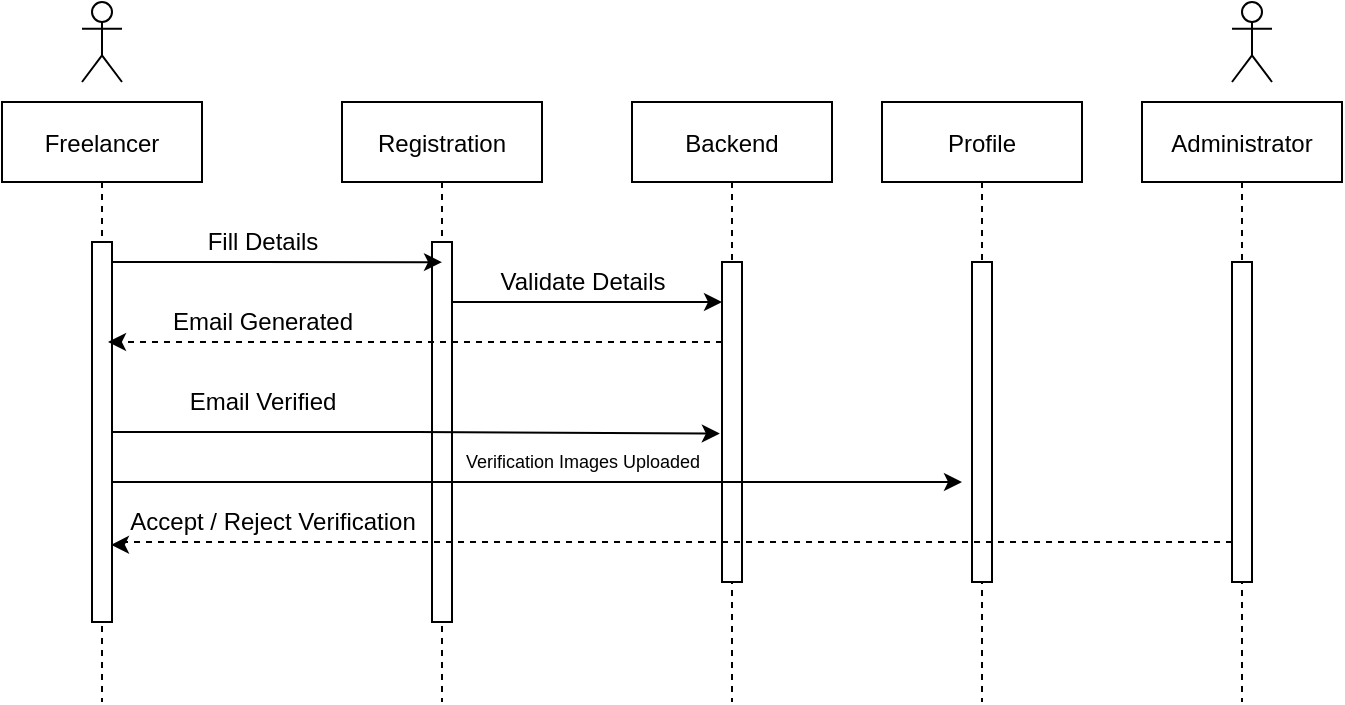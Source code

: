 <mxfile version="20.3.0" type="device" pages="12"><diagram id="kgpKYQtTHZ0yAKxKKP6v" name="Freelancer Registration / Verification"><mxGraphModel dx="868" dy="563" grid="1" gridSize="10" guides="1" tooltips="1" connect="1" arrows="1" fold="1" page="1" pageScale="1" pageWidth="850" pageHeight="1100" math="0" shadow="0"><root><mxCell id="0"/><mxCell id="1" parent="0"/><mxCell id="3nuBFxr9cyL0pnOWT2aG-1" value="Freelancer" style="shape=umlLifeline;perimeter=lifelinePerimeter;container=1;collapsible=0;recursiveResize=0;rounded=0;shadow=0;strokeWidth=1;" parent="1" vertex="1"><mxGeometry x="60" y="80" width="100" height="300" as="geometry"/></mxCell><mxCell id="3nuBFxr9cyL0pnOWT2aG-2" value="" style="points=[];perimeter=orthogonalPerimeter;rounded=0;shadow=0;strokeWidth=1;" parent="3nuBFxr9cyL0pnOWT2aG-1" vertex="1"><mxGeometry x="45" y="70" width="10" height="190" as="geometry"/></mxCell><mxCell id="3nuBFxr9cyL0pnOWT2aG-5" value="Registration" style="shape=umlLifeline;perimeter=lifelinePerimeter;container=1;collapsible=0;recursiveResize=0;rounded=0;shadow=0;strokeWidth=1;" parent="1" vertex="1"><mxGeometry x="230" y="80" width="100" height="300" as="geometry"/></mxCell><mxCell id="3nuBFxr9cyL0pnOWT2aG-6" value="" style="points=[];perimeter=orthogonalPerimeter;rounded=0;shadow=0;strokeWidth=1;" parent="3nuBFxr9cyL0pnOWT2aG-5" vertex="1"><mxGeometry x="45" y="70" width="10" height="190" as="geometry"/></mxCell><mxCell id="MSPXSn9sPkRxoRxxHj_J-1" value="Administrator" style="shape=umlLifeline;perimeter=lifelinePerimeter;container=1;collapsible=0;recursiveResize=0;rounded=0;shadow=0;strokeWidth=1;" vertex="1" parent="1"><mxGeometry x="630" y="80" width="100" height="300" as="geometry"/></mxCell><mxCell id="MSPXSn9sPkRxoRxxHj_J-2" value="" style="points=[];perimeter=orthogonalPerimeter;rounded=0;shadow=0;strokeWidth=1;" vertex="1" parent="MSPXSn9sPkRxoRxxHj_J-1"><mxGeometry x="45" y="80" width="10" height="160" as="geometry"/></mxCell><mxCell id="MSPXSn9sPkRxoRxxHj_J-12" value="" style="shape=umlActor;verticalLabelPosition=bottom;verticalAlign=top;html=1;outlineConnect=0;" vertex="1" parent="1"><mxGeometry x="100" y="30" width="20" height="40" as="geometry"/></mxCell><mxCell id="MSPXSn9sPkRxoRxxHj_J-14" value="" style="shape=umlActor;verticalLabelPosition=bottom;verticalAlign=top;html=1;outlineConnect=0;" vertex="1" parent="1"><mxGeometry x="675" y="30" width="20" height="40" as="geometry"/></mxCell><mxCell id="yuZzmXMe9z0FJenor42m-3" value="Profile" style="shape=umlLifeline;perimeter=lifelinePerimeter;container=1;collapsible=0;recursiveResize=0;rounded=0;shadow=0;strokeWidth=1;" vertex="1" parent="1"><mxGeometry x="500" y="80" width="100" height="300" as="geometry"/></mxCell><mxCell id="yuZzmXMe9z0FJenor42m-4" value="" style="points=[];perimeter=orthogonalPerimeter;rounded=0;shadow=0;strokeWidth=1;" vertex="1" parent="yuZzmXMe9z0FJenor42m-3"><mxGeometry x="45" y="80" width="10" height="160" as="geometry"/></mxCell><mxCell id="yuZzmXMe9z0FJenor42m-5" value="Backend" style="shape=umlLifeline;perimeter=lifelinePerimeter;container=1;collapsible=0;recursiveResize=0;rounded=0;shadow=0;strokeWidth=1;" vertex="1" parent="1"><mxGeometry x="375" y="80" width="100" height="300" as="geometry"/></mxCell><mxCell id="yuZzmXMe9z0FJenor42m-6" value="" style="points=[];perimeter=orthogonalPerimeter;rounded=0;shadow=0;strokeWidth=1;" vertex="1" parent="yuZzmXMe9z0FJenor42m-5"><mxGeometry x="45" y="80" width="10" height="160" as="geometry"/></mxCell><mxCell id="yuZzmXMe9z0FJenor42m-23" value="Verification Images Uploaded" style="text;html=1;align=center;verticalAlign=middle;resizable=0;points=[];autosize=1;strokeColor=none;fillColor=none;fontSize=9;" vertex="1" parent="yuZzmXMe9z0FJenor42m-5"><mxGeometry x="-95" y="170" width="140" height="20" as="geometry"/></mxCell><mxCell id="yuZzmXMe9z0FJenor42m-7" style="edgeStyle=orthogonalEdgeStyle;rounded=0;orthogonalLoop=1;jettySize=auto;html=1;entryX=0.5;entryY=0.053;entryDx=0;entryDy=0;entryPerimeter=0;" edge="1" parent="1" source="3nuBFxr9cyL0pnOWT2aG-2" target="3nuBFxr9cyL0pnOWT2aG-6"><mxGeometry relative="1" as="geometry"><mxPoint x="280" y="190" as="targetPoint"/><Array as="points"><mxPoint x="160" y="160"/><mxPoint x="160" y="160"/></Array></mxGeometry></mxCell><mxCell id="yuZzmXMe9z0FJenor42m-10" style="edgeStyle=orthogonalEdgeStyle;rounded=0;orthogonalLoop=1;jettySize=auto;html=1;" edge="1" parent="1" source="3nuBFxr9cyL0pnOWT2aG-6"><mxGeometry relative="1" as="geometry"><mxPoint x="420" y="180" as="targetPoint"/><Array as="points"><mxPoint x="420" y="180"/></Array></mxGeometry></mxCell><mxCell id="yuZzmXMe9z0FJenor42m-12" value="Fill Details" style="text;html=1;align=center;verticalAlign=middle;resizable=0;points=[];autosize=1;strokeColor=none;fillColor=none;" vertex="1" parent="1"><mxGeometry x="150" y="135" width="80" height="30" as="geometry"/></mxCell><mxCell id="yuZzmXMe9z0FJenor42m-13" value="Validate Details" style="text;html=1;align=center;verticalAlign=middle;resizable=0;points=[];autosize=1;strokeColor=none;fillColor=none;" vertex="1" parent="1"><mxGeometry x="295" y="155" width="110" height="30" as="geometry"/></mxCell><mxCell id="yuZzmXMe9z0FJenor42m-14" style="edgeStyle=orthogonalEdgeStyle;rounded=0;orthogonalLoop=1;jettySize=auto;html=1;dashed=1;" edge="1" parent="1" source="yuZzmXMe9z0FJenor42m-6"><mxGeometry relative="1" as="geometry"><mxPoint x="113" y="200" as="targetPoint"/><Array as="points"><mxPoint x="113" y="200"/></Array></mxGeometry></mxCell><mxCell id="yuZzmXMe9z0FJenor42m-15" value="Email Generated" style="text;html=1;align=center;verticalAlign=middle;resizable=0;points=[];autosize=1;strokeColor=none;fillColor=none;" vertex="1" parent="1"><mxGeometry x="135" y="175" width="110" height="30" as="geometry"/></mxCell><mxCell id="yuZzmXMe9z0FJenor42m-20" style="edgeStyle=orthogonalEdgeStyle;rounded=0;orthogonalLoop=1;jettySize=auto;html=1;entryX=-0.107;entryY=0.536;entryDx=0;entryDy=0;entryPerimeter=0;" edge="1" parent="1" source="3nuBFxr9cyL0pnOWT2aG-2" target="yuZzmXMe9z0FJenor42m-6"><mxGeometry relative="1" as="geometry"/></mxCell><mxCell id="yuZzmXMe9z0FJenor42m-21" value="Email Verified" style="text;html=1;align=center;verticalAlign=middle;resizable=0;points=[];autosize=1;strokeColor=none;fillColor=none;" vertex="1" parent="1"><mxGeometry x="140" y="215" width="100" height="30" as="geometry"/></mxCell><mxCell id="yuZzmXMe9z0FJenor42m-22" style="edgeStyle=orthogonalEdgeStyle;rounded=0;orthogonalLoop=1;jettySize=auto;html=1;" edge="1" parent="1" source="3nuBFxr9cyL0pnOWT2aG-2"><mxGeometry relative="1" as="geometry"><mxPoint x="540" y="270" as="targetPoint"/><Array as="points"><mxPoint x="540" y="270"/><mxPoint x="540" y="270"/></Array></mxGeometry></mxCell><mxCell id="yuZzmXMe9z0FJenor42m-24" style="edgeStyle=orthogonalEdgeStyle;rounded=0;orthogonalLoop=1;jettySize=auto;html=1;fontSize=9;entryX=0.948;entryY=0.797;entryDx=0;entryDy=0;entryPerimeter=0;dashed=1;" edge="1" parent="1" source="MSPXSn9sPkRxoRxxHj_J-2" target="3nuBFxr9cyL0pnOWT2aG-2"><mxGeometry relative="1" as="geometry"><mxPoint x="120" y="240" as="targetPoint"/><Array as="points"><mxPoint x="120" y="300"/><mxPoint x="120" y="301"/></Array></mxGeometry></mxCell><mxCell id="yuZzmXMe9z0FJenor42m-25" value="Accept / Reject Verification" style="text;html=1;align=center;verticalAlign=middle;resizable=0;points=[];autosize=1;strokeColor=none;fillColor=none;fontSize=12;" vertex="1" parent="1"><mxGeometry x="110" y="275" width="170" height="30" as="geometry"/></mxCell></root></mxGraphModel></diagram><diagram id="DPPivgabutC-uQr9CXlT" name="Gigs/Job Posting"><mxGraphModel dx="723" dy="469" grid="1" gridSize="10" guides="1" tooltips="1" connect="1" arrows="1" fold="1" page="1" pageScale="1" pageWidth="1200" pageHeight="1920" math="0" shadow="0"><root><mxCell id="0"/><mxCell id="1" parent="0"/><mxCell id="nLKsB_gznstZZAR3cojX-1" value="Freelancer /&#10;Client / Company&#10;Client" style="shape=umlLifeline;perimeter=lifelinePerimeter;container=1;collapsible=0;recursiveResize=0;rounded=0;shadow=0;strokeWidth=1;fontSize=10;" vertex="1" parent="1"><mxGeometry x="290" y="80" width="100" height="300" as="geometry"/></mxCell><mxCell id="nLKsB_gznstZZAR3cojX-2" value="" style="points=[];perimeter=orthogonalPerimeter;rounded=0;shadow=0;strokeWidth=1;" vertex="1" parent="nLKsB_gznstZZAR3cojX-1"><mxGeometry x="45" y="70" width="10" height="210" as="geometry"/></mxCell><mxCell id="nLKsB_gznstZZAR3cojX-4" value="Create Job / Gig" style="shape=umlLifeline;perimeter=lifelinePerimeter;container=1;collapsible=0;recursiveResize=0;rounded=0;shadow=0;strokeWidth=1;" vertex="1" parent="1"><mxGeometry x="600" y="80" width="100" height="300" as="geometry"/></mxCell><mxCell id="nLKsB_gznstZZAR3cojX-5" value="" style="points=[];perimeter=orthogonalPerimeter;rounded=0;shadow=0;strokeWidth=1;" vertex="1" parent="nLKsB_gznstZZAR3cojX-4"><mxGeometry x="45" y="80" width="10" height="200" as="geometry"/></mxCell><mxCell id="nLKsB_gznstZZAR3cojX-8" value="Profile" style="shape=umlLifeline;perimeter=lifelinePerimeter;container=1;collapsible=0;recursiveResize=0;rounded=0;shadow=0;strokeWidth=1;" vertex="1" parent="1"><mxGeometry x="460" y="80" width="100" height="300" as="geometry"/></mxCell><mxCell id="nLKsB_gznstZZAR3cojX-9" value="" style="points=[];perimeter=orthogonalPerimeter;rounded=0;shadow=0;strokeWidth=1;" vertex="1" parent="nLKsB_gznstZZAR3cojX-8"><mxGeometry x="45" y="70" width="10" height="190" as="geometry"/></mxCell><mxCell id="nLKsB_gznstZZAR3cojX-14" value="" style="shape=umlActor;verticalLabelPosition=bottom;verticalAlign=top;html=1;outlineConnect=0;" vertex="1" parent="1"><mxGeometry x="330" y="30" width="20" height="40" as="geometry"/></mxCell><mxCell id="nLKsB_gznstZZAR3cojX-16" style="edgeStyle=orthogonalEdgeStyle;rounded=0;orthogonalLoop=1;jettySize=auto;html=1;fontSize=10;" edge="1" parent="1" source="nLKsB_gznstZZAR3cojX-2"><mxGeometry relative="1" as="geometry"><mxPoint x="500" y="170" as="targetPoint"/><Array as="points"><mxPoint x="500" y="170"/><mxPoint x="500" y="170"/></Array></mxGeometry></mxCell><mxCell id="nLKsB_gznstZZAR3cojX-17" style="edgeStyle=orthogonalEdgeStyle;rounded=0;orthogonalLoop=1;jettySize=auto;html=1;dashed=1;fontSize=10;" edge="1" parent="1" source="nLKsB_gznstZZAR3cojX-9"><mxGeometry relative="1" as="geometry"><mxPoint x="350" y="200" as="targetPoint"/><Array as="points"><mxPoint x="357" y="200"/></Array></mxGeometry></mxCell><mxCell id="nLKsB_gznstZZAR3cojX-18" style="edgeStyle=orthogonalEdgeStyle;rounded=0;orthogonalLoop=1;jettySize=auto;html=1;fontSize=10;" edge="1" parent="1" source="nLKsB_gznstZZAR3cojX-2"><mxGeometry relative="1" as="geometry"><mxPoint x="640" y="230" as="targetPoint"/><Array as="points"><mxPoint x="640" y="230"/></Array></mxGeometry></mxCell><mxCell id="nLKsB_gznstZZAR3cojX-19" style="edgeStyle=orthogonalEdgeStyle;rounded=0;orthogonalLoop=1;jettySize=auto;html=1;fontSize=10;dashed=1;" edge="1" parent="1" source="nLKsB_gznstZZAR3cojX-5"><mxGeometry relative="1" as="geometry"><mxPoint x="350" y="260" as="targetPoint"/><Array as="points"><mxPoint x="350" y="260"/></Array></mxGeometry></mxCell><mxCell id="nLKsB_gznstZZAR3cojX-20" style="edgeStyle=orthogonalEdgeStyle;rounded=0;orthogonalLoop=1;jettySize=auto;html=1;fontSize=10;" edge="1" parent="1" source="nLKsB_gznstZZAR3cojX-2"><mxGeometry relative="1" as="geometry"><mxPoint x="640" y="280" as="targetPoint"/><Array as="points"><mxPoint x="640" y="280"/></Array></mxGeometry></mxCell><mxCell id="nLKsB_gznstZZAR3cojX-21" style="edgeStyle=orthogonalEdgeStyle;rounded=0;orthogonalLoop=1;jettySize=auto;html=1;fontSize=10;dashed=1;" edge="1" parent="1"><mxGeometry relative="1" as="geometry"><mxPoint x="640" y="310" as="sourcePoint"/><mxPoint x="344" y="310" as="targetPoint"/><Array as="points"><mxPoint x="344" y="310"/></Array></mxGeometry></mxCell><mxCell id="nLKsB_gznstZZAR3cojX-22" style="edgeStyle=orthogonalEdgeStyle;rounded=0;orthogonalLoop=1;jettySize=auto;html=1;fontSize=10;dashed=1;" edge="1" parent="1"><mxGeometry relative="1" as="geometry"><mxPoint x="646" y="340" as="sourcePoint"/><mxPoint x="350" y="340" as="targetPoint"/><Array as="points"><mxPoint x="350" y="340"/></Array></mxGeometry></mxCell><mxCell id="nLKsB_gznstZZAR3cojX-23" value="Goto Profile" style="text;html=1;align=center;verticalAlign=middle;resizable=0;points=[];autosize=1;strokeColor=none;fillColor=none;fontSize=10;" vertex="1" parent="1"><mxGeometry x="370" y="145" width="80" height="30" as="geometry"/></mxCell><mxCell id="nLKsB_gznstZZAR3cojX-24" value="Show Profile" style="text;html=1;align=center;verticalAlign=middle;resizable=0;points=[];autosize=1;strokeColor=none;fillColor=none;fontSize=10;" vertex="1" parent="1"><mxGeometry x="370" y="175" width="80" height="30" as="geometry"/></mxCell><mxCell id="nLKsB_gznstZZAR3cojX-25" value="Create New Job / Gig" style="text;html=1;align=center;verticalAlign=middle;resizable=0;points=[];autosize=1;strokeColor=none;fillColor=none;fontSize=10;" vertex="1" parent="1"><mxGeometry x="350" y="205" width="120" height="30" as="geometry"/></mxCell><mxCell id="nLKsB_gznstZZAR3cojX-26" value="Ask Details" style="text;html=1;align=center;verticalAlign=middle;resizable=0;points=[];autosize=1;strokeColor=none;fillColor=none;fontSize=10;" vertex="1" parent="1"><mxGeometry x="530" y="235" width="70" height="30" as="geometry"/></mxCell><mxCell id="nLKsB_gznstZZAR3cojX-27" value="Enter Details" style="text;html=1;align=center;verticalAlign=middle;resizable=0;points=[];autosize=1;strokeColor=none;fillColor=none;fontSize=10;" vertex="1" parent="1"><mxGeometry x="370" y="255" width="80" height="30" as="geometry"/></mxCell><mxCell id="nLKsB_gznstZZAR3cojX-28" value="Validate Details" style="text;html=1;align=center;verticalAlign=middle;resizable=0;points=[];autosize=1;strokeColor=none;fillColor=none;fontSize=10;" vertex="1" parent="1"><mxGeometry x="520" y="285" width="90" height="30" as="geometry"/></mxCell><mxCell id="nLKsB_gznstZZAR3cojX-29" value="Job / Gig Created" style="text;html=1;align=center;verticalAlign=middle;resizable=0;points=[];autosize=1;strokeColor=none;fillColor=none;fontSize=10;" vertex="1" parent="1"><mxGeometry x="365" y="315" width="100" height="30" as="geometry"/></mxCell></root></mxGraphModel></diagram><diagram id="z2skl1cpqmlILi4nN0pT" name="Profile Dashboard"><mxGraphModel dx="723" dy="469" grid="1" gridSize="10" guides="1" tooltips="1" connect="1" arrows="1" fold="1" page="1" pageScale="1" pageWidth="1200" pageHeight="1920" math="0" shadow="0"><root><mxCell id="0"/><mxCell id="1" parent="0"/><mxCell id="Z5Q__PbYBETdF0jhu0fX-1" value="Freelancer /&#10;Client / Company&#10;Client" style="shape=umlLifeline;perimeter=lifelinePerimeter;container=1;collapsible=0;recursiveResize=0;rounded=0;shadow=0;strokeWidth=1;fontSize=10;" vertex="1" parent="1"><mxGeometry x="290" y="80" width="100" height="300" as="geometry"/></mxCell><mxCell id="Z5Q__PbYBETdF0jhu0fX-2" value="" style="points=[];perimeter=orthogonalPerimeter;rounded=0;shadow=0;strokeWidth=1;" vertex="1" parent="Z5Q__PbYBETdF0jhu0fX-1"><mxGeometry x="45" y="70" width="10" height="210" as="geometry"/></mxCell><mxCell id="Z5Q__PbYBETdF0jhu0fX-3" value="Profile" style="shape=umlLifeline;perimeter=lifelinePerimeter;container=1;collapsible=0;recursiveResize=0;rounded=0;shadow=0;strokeWidth=1;" vertex="1" parent="1"><mxGeometry x="600" y="80" width="100" height="300" as="geometry"/></mxCell><mxCell id="Z5Q__PbYBETdF0jhu0fX-4" value="" style="points=[];perimeter=orthogonalPerimeter;rounded=0;shadow=0;strokeWidth=1;" vertex="1" parent="Z5Q__PbYBETdF0jhu0fX-3"><mxGeometry x="45" y="80" width="10" height="200" as="geometry"/></mxCell><mxCell id="Z5Q__PbYBETdF0jhu0fX-5" value="Login" style="shape=umlLifeline;perimeter=lifelinePerimeter;container=1;collapsible=0;recursiveResize=0;rounded=0;shadow=0;strokeWidth=1;" vertex="1" parent="1"><mxGeometry x="460" y="80" width="100" height="300" as="geometry"/></mxCell><mxCell id="Z5Q__PbYBETdF0jhu0fX-6" value="" style="points=[];perimeter=orthogonalPerimeter;rounded=0;shadow=0;strokeWidth=1;" vertex="1" parent="Z5Q__PbYBETdF0jhu0fX-5"><mxGeometry x="45" y="70" width="10" height="190" as="geometry"/></mxCell><mxCell id="Z5Q__PbYBETdF0jhu0fX-43" style="edgeStyle=orthogonalEdgeStyle;rounded=0;orthogonalLoop=1;jettySize=auto;html=1;dashed=1;fontSize=10;" edge="1" parent="Z5Q__PbYBETdF0jhu0fX-5"><mxGeometry relative="1" as="geometry"><mxPoint x="-115" y="150" as="targetPoint"/><Array as="points"><mxPoint x="-108" y="150"/></Array><mxPoint x="40" y="150" as="sourcePoint"/></mxGeometry></mxCell><mxCell id="Z5Q__PbYBETdF0jhu0fX-44" value="Login" style="text;html=1;align=center;verticalAlign=middle;resizable=0;points=[];autosize=1;strokeColor=none;fillColor=none;fontSize=10;" vertex="1" parent="Z5Q__PbYBETdF0jhu0fX-5"><mxGeometry x="-65" y="125" width="50" height="30" as="geometry"/></mxCell><mxCell id="Z5Q__PbYBETdF0jhu0fX-7" value="" style="shape=umlActor;verticalLabelPosition=bottom;verticalAlign=top;html=1;outlineConnect=0;" vertex="1" parent="1"><mxGeometry x="330" y="30" width="20" height="40" as="geometry"/></mxCell><mxCell id="Z5Q__PbYBETdF0jhu0fX-8" style="edgeStyle=orthogonalEdgeStyle;rounded=0;orthogonalLoop=1;jettySize=auto;html=1;fontSize=10;" edge="1" parent="1" source="Z5Q__PbYBETdF0jhu0fX-2"><mxGeometry relative="1" as="geometry"><mxPoint x="500" y="170" as="targetPoint"/><Array as="points"><mxPoint x="500" y="170"/><mxPoint x="500" y="170"/></Array></mxGeometry></mxCell><mxCell id="Z5Q__PbYBETdF0jhu0fX-9" style="edgeStyle=orthogonalEdgeStyle;rounded=0;orthogonalLoop=1;jettySize=auto;html=1;dashed=1;fontSize=10;entryX=1.112;entryY=0.239;entryDx=0;entryDy=0;entryPerimeter=0;" edge="1" parent="1" source="Z5Q__PbYBETdF0jhu0fX-6" target="Z5Q__PbYBETdF0jhu0fX-2"><mxGeometry relative="1" as="geometry"><mxPoint x="350" y="200" as="targetPoint"/><Array as="points"><mxPoint x="425" y="200"/></Array></mxGeometry></mxCell><mxCell id="Z5Q__PbYBETdF0jhu0fX-15" value="Enter Credentials" style="text;html=1;align=center;verticalAlign=middle;resizable=0;points=[];autosize=1;strokeColor=none;fillColor=none;fontSize=10;" vertex="1" parent="1"><mxGeometry x="370" y="145" width="100" height="30" as="geometry"/></mxCell><mxCell id="Z5Q__PbYBETdF0jhu0fX-16" value="Validate Information" style="text;html=1;align=center;verticalAlign=middle;resizable=0;points=[];autosize=1;strokeColor=none;fillColor=none;fontSize=10;" vertex="1" parent="1"><mxGeometry x="370" y="175" width="110" height="30" as="geometry"/></mxCell><mxCell id="Z5Q__PbYBETdF0jhu0fX-45" style="edgeStyle=orthogonalEdgeStyle;rounded=0;orthogonalLoop=1;jettySize=auto;html=1;entryX=0.4;entryY=0.583;entryDx=0;entryDy=0;entryPerimeter=0;fontSize=10;" edge="1" parent="1" source="Z5Q__PbYBETdF0jhu0fX-2" target="Z5Q__PbYBETdF0jhu0fX-3"><mxGeometry relative="1" as="geometry"/></mxCell><mxCell id="Z5Q__PbYBETdF0jhu0fX-46" value="Goto Profile" style="text;html=1;align=center;verticalAlign=middle;resizable=0;points=[];autosize=1;strokeColor=none;fillColor=none;fontSize=10;" vertex="1" parent="1"><mxGeometry x="530" y="230" width="80" height="30" as="geometry"/></mxCell><mxCell id="Z5Q__PbYBETdF0jhu0fX-47" style="edgeStyle=orthogonalEdgeStyle;rounded=0;orthogonalLoop=1;jettySize=auto;html=1;fontSize=10;entryX=0.977;entryY=0.62;entryDx=0;entryDy=0;entryPerimeter=0;dashed=1;" edge="1" parent="1" source="Z5Q__PbYBETdF0jhu0fX-4" target="Z5Q__PbYBETdF0jhu0fX-2"><mxGeometry relative="1" as="geometry"><mxPoint x="348" y="280" as="targetPoint"/><Array as="points"><mxPoint x="495" y="280"/></Array></mxGeometry></mxCell><mxCell id="Z5Q__PbYBETdF0jhu0fX-48" value="View Profile Dashboard" style="text;html=1;align=center;verticalAlign=middle;resizable=0;points=[];autosize=1;strokeColor=none;fillColor=none;fontSize=10;" vertex="1" parent="1"><mxGeometry x="360" y="255" width="130" height="30" as="geometry"/></mxCell></root></mxGraphModel></diagram><diagram id="aCYWt3gG88cS3zwpDufz" name="Search Sysetm"><mxGraphModel dx="723" dy="469" grid="1" gridSize="10" guides="1" tooltips="1" connect="1" arrows="1" fold="1" page="1" pageScale="1" pageWidth="1200" pageHeight="1920" math="0" shadow="0"><root><mxCell id="0"/><mxCell id="1" parent="0"/><mxCell id="8EPAIH1-6ZsORO2Drins-1" value="Freelancer /&#10;Client / Company&#10;Client" style="shape=umlLifeline;perimeter=lifelinePerimeter;container=1;collapsible=0;recursiveResize=0;rounded=0;shadow=0;strokeWidth=1;fontSize=10;" vertex="1" parent="1"><mxGeometry x="290" y="80" width="100" height="300" as="geometry"/></mxCell><mxCell id="8EPAIH1-6ZsORO2Drins-2" value="" style="points=[];perimeter=orthogonalPerimeter;rounded=0;shadow=0;strokeWidth=1;" vertex="1" parent="8EPAIH1-6ZsORO2Drins-1"><mxGeometry x="45" y="70" width="10" height="210" as="geometry"/></mxCell><mxCell id="8EPAIH1-6ZsORO2Drins-3" value="Backend" style="shape=umlLifeline;perimeter=lifelinePerimeter;container=1;collapsible=0;recursiveResize=0;rounded=0;shadow=0;strokeWidth=1;" vertex="1" parent="1"><mxGeometry x="600" y="80" width="100" height="300" as="geometry"/></mxCell><mxCell id="8EPAIH1-6ZsORO2Drins-4" value="" style="points=[];perimeter=orthogonalPerimeter;rounded=0;shadow=0;strokeWidth=1;" vertex="1" parent="8EPAIH1-6ZsORO2Drins-3"><mxGeometry x="45" y="70" width="10" height="210" as="geometry"/></mxCell><mxCell id="8EPAIH1-6ZsORO2Drins-5" value="Search" style="shape=umlLifeline;perimeter=lifelinePerimeter;container=1;collapsible=0;recursiveResize=0;rounded=0;shadow=0;strokeWidth=1;" vertex="1" parent="1"><mxGeometry x="460" y="80" width="100" height="300" as="geometry"/></mxCell><mxCell id="8EPAIH1-6ZsORO2Drins-6" value="" style="points=[];perimeter=orthogonalPerimeter;rounded=0;shadow=0;strokeWidth=1;" vertex="1" parent="8EPAIH1-6ZsORO2Drins-5"><mxGeometry x="45" y="70" width="10" height="190" as="geometry"/></mxCell><mxCell id="8EPAIH1-6ZsORO2Drins-9" value="" style="shape=umlActor;verticalLabelPosition=bottom;verticalAlign=top;html=1;outlineConnect=0;" vertex="1" parent="1"><mxGeometry x="330" y="30" width="20" height="40" as="geometry"/></mxCell><mxCell id="8EPAIH1-6ZsORO2Drins-10" style="edgeStyle=orthogonalEdgeStyle;rounded=0;orthogonalLoop=1;jettySize=auto;html=1;fontSize=10;" edge="1" parent="1" source="8EPAIH1-6ZsORO2Drins-2"><mxGeometry relative="1" as="geometry"><mxPoint x="500" y="170" as="targetPoint"/><Array as="points"><mxPoint x="500" y="170"/><mxPoint x="500" y="170"/></Array></mxGeometry></mxCell><mxCell id="8EPAIH1-6ZsORO2Drins-12" value="Goto Search" style="text;html=1;align=center;verticalAlign=middle;resizable=0;points=[];autosize=1;strokeColor=none;fillColor=none;fontSize=10;" vertex="1" parent="1"><mxGeometry x="380" y="145" width="80" height="30" as="geometry"/></mxCell><mxCell id="M4j6CWUO4sW6QWHSzSTn-1" style="edgeStyle=orthogonalEdgeStyle;rounded=0;orthogonalLoop=1;jettySize=auto;html=1;fontSize=10;" edge="1" parent="1" source="8EPAIH1-6ZsORO2Drins-2"><mxGeometry relative="1" as="geometry"><mxPoint x="500" y="200" as="targetPoint"/><Array as="points"><mxPoint x="500" y="200"/></Array></mxGeometry></mxCell><mxCell id="M4j6CWUO4sW6QWHSzSTn-3" style="edgeStyle=orthogonalEdgeStyle;rounded=0;orthogonalLoop=1;jettySize=auto;html=1;fontSize=10;" edge="1" parent="1" source="8EPAIH1-6ZsORO2Drins-2"><mxGeometry relative="1" as="geometry"><mxPoint x="500" y="220" as="targetPoint"/><Array as="points"><mxPoint x="500" y="220"/></Array></mxGeometry></mxCell><mxCell id="M4j6CWUO4sW6QWHSzSTn-4" style="edgeStyle=orthogonalEdgeStyle;rounded=0;orthogonalLoop=1;jettySize=auto;html=1;fontSize=10;" edge="1" parent="1" source="8EPAIH1-6ZsORO2Drins-2"><mxGeometry relative="1" as="geometry"><mxPoint x="500" y="250" as="targetPoint"/><Array as="points"><mxPoint x="470" y="250"/><mxPoint x="470" y="250"/></Array></mxGeometry></mxCell><mxCell id="M4j6CWUO4sW6QWHSzSTn-5" style="edgeStyle=orthogonalEdgeStyle;rounded=0;orthogonalLoop=1;jettySize=auto;html=1;fontSize=10;" edge="1" parent="1" source="8EPAIH1-6ZsORO2Drins-6"><mxGeometry relative="1" as="geometry"><mxPoint x="640" y="270" as="targetPoint"/><Array as="points"><mxPoint x="640" y="270"/></Array></mxGeometry></mxCell><mxCell id="M4j6CWUO4sW6QWHSzSTn-6" style="edgeStyle=orthogonalEdgeStyle;rounded=0;orthogonalLoop=1;jettySize=auto;html=1;dashed=1;fontSize=10;" edge="1" parent="1" source="8EPAIH1-6ZsORO2Drins-4"><mxGeometry relative="1" as="geometry"><mxPoint x="520" y="300" as="targetPoint"/><Array as="points"><mxPoint x="520" y="300"/></Array></mxGeometry></mxCell><mxCell id="M4j6CWUO4sW6QWHSzSTn-8" style="edgeStyle=orthogonalEdgeStyle;rounded=0;orthogonalLoop=1;jettySize=auto;html=1;dashed=1;fontSize=10;" edge="1" parent="1" source="8EPAIH1-6ZsORO2Drins-6"><mxGeometry relative="1" as="geometry"><mxPoint x="350" y="320" as="targetPoint"/><Array as="points"><mxPoint x="350" y="320"/></Array></mxGeometry></mxCell><mxCell id="M4j6CWUO4sW6QWHSzSTn-9" value="Enter Details" style="text;html=1;align=center;verticalAlign=middle;resizable=0;points=[];autosize=1;strokeColor=none;fillColor=none;fontSize=10;" vertex="1" parent="1"><mxGeometry x="385" y="175" width="80" height="30" as="geometry"/></mxCell><mxCell id="M4j6CWUO4sW6QWHSzSTn-10" value="Choose Filters" style="text;html=1;align=center;verticalAlign=middle;resizable=0;points=[];autosize=1;strokeColor=none;fillColor=none;fontSize=10;" vertex="1" parent="1"><mxGeometry x="380" y="225" width="90" height="30" as="geometry"/></mxCell><mxCell id="M4j6CWUO4sW6QWHSzSTn-11" value="Emter Pressed" style="text;html=1;align=center;verticalAlign=middle;resizable=0;points=[];autosize=1;strokeColor=none;fillColor=none;fontSize=10;" vertex="1" parent="1"><mxGeometry x="380" y="195" width="90" height="30" as="geometry"/></mxCell><mxCell id="M4j6CWUO4sW6QWHSzSTn-12" value="Query Sent" style="text;html=1;align=center;verticalAlign=middle;resizable=0;points=[];autosize=1;strokeColor=none;fillColor=none;fontSize=10;" vertex="1" parent="1"><mxGeometry x="535" y="245" width="70" height="30" as="geometry"/></mxCell><mxCell id="M4j6CWUO4sW6QWHSzSTn-13" value="Query Fetched" style="text;html=1;align=center;verticalAlign=middle;resizable=0;points=[];autosize=1;strokeColor=none;fillColor=none;fontSize=10;" vertex="1" parent="1"><mxGeometry x="525" y="275" width="90" height="30" as="geometry"/></mxCell><mxCell id="M4j6CWUO4sW6QWHSzSTn-15" value="Display Results" style="text;html=1;align=center;verticalAlign=middle;resizable=0;points=[];autosize=1;strokeColor=none;fillColor=none;fontSize=10;" vertex="1" parent="1"><mxGeometry x="375" y="295" width="90" height="30" as="geometry"/></mxCell></root></mxGraphModel></diagram><diagram id="X5qRMtDCiSrOszTu1L-X" name="Buyer Request"><mxGraphModel dx="723" dy="469" grid="1" gridSize="10" guides="1" tooltips="1" connect="1" arrows="1" fold="1" page="1" pageScale="1" pageWidth="1200" pageHeight="1920" math="0" shadow="0"><root><mxCell id="0"/><mxCell id="1" parent="0"/><mxCell id="RfUCpQSL7EUTeMjKP2SR-1" value="Client / Company &#10;Client" style="shape=umlLifeline;perimeter=lifelinePerimeter;container=1;collapsible=0;recursiveResize=0;rounded=0;shadow=0;strokeWidth=1;fontSize=10;" vertex="1" parent="1"><mxGeometry x="320" y="80" width="100" height="300" as="geometry"/></mxCell><mxCell id="RfUCpQSL7EUTeMjKP2SR-2" value="" style="points=[];perimeter=orthogonalPerimeter;rounded=0;shadow=0;strokeWidth=1;" vertex="1" parent="RfUCpQSL7EUTeMjKP2SR-1"><mxGeometry x="45" y="70" width="10" height="210" as="geometry"/></mxCell><mxCell id="RfUCpQSL7EUTeMjKP2SR-3" value="Buyer Request&#10;Dashboard" style="shape=umlLifeline;perimeter=lifelinePerimeter;container=1;collapsible=0;recursiveResize=0;rounded=0;shadow=0;strokeWidth=1;" vertex="1" parent="1"><mxGeometry x="480" y="80" width="100" height="310" as="geometry"/></mxCell><mxCell id="RfUCpQSL7EUTeMjKP2SR-4" value="" style="points=[];perimeter=orthogonalPerimeter;rounded=0;shadow=0;strokeWidth=1;" vertex="1" parent="RfUCpQSL7EUTeMjKP2SR-3"><mxGeometry x="45" y="70" width="10" height="240" as="geometry"/></mxCell><mxCell id="4HwlmUsqv10-S6ijFAcD-1" value="Goto Buyer Request Dashboard" style="text;html=1;align=center;verticalAlign=middle;resizable=0;points=[];autosize=1;strokeColor=none;fillColor=none;fontSize=9;" vertex="1" parent="RfUCpQSL7EUTeMjKP2SR-3"><mxGeometry x="-105" y="80" width="150" height="20" as="geometry"/></mxCell><mxCell id="Uf4cZkHqRwuvEJ8ziuce-4" style="edgeStyle=orthogonalEdgeStyle;rounded=0;orthogonalLoop=1;jettySize=auto;html=1;fontSize=10;dashed=1;" edge="1" parent="RfUCpQSL7EUTeMjKP2SR-3"><mxGeometry relative="1" as="geometry"><mxPoint x="185" y="220" as="sourcePoint"/><mxPoint x="-105" y="220" as="targetPoint"/><Array as="points"><mxPoint x="80" y="220"/><mxPoint x="80" y="220"/></Array></mxGeometry></mxCell><mxCell id="Uf4cZkHqRwuvEJ8ziuce-6" style="edgeStyle=orthogonalEdgeStyle;rounded=0;orthogonalLoop=1;jettySize=auto;html=1;fontSize=10;dashed=1;" edge="1" parent="RfUCpQSL7EUTeMjKP2SR-3"><mxGeometry relative="1" as="geometry"><mxPoint x="185" y="240" as="sourcePoint"/><mxPoint x="-105" y="240" as="targetPoint"/><Array as="points"><mxPoint x="80" y="240"/><mxPoint x="80" y="240"/></Array></mxGeometry></mxCell><mxCell id="k7dXVYad_SvC01w7zit7-1" value="Freelancer" style="shape=umlLifeline;perimeter=lifelinePerimeter;container=1;collapsible=0;recursiveResize=0;rounded=0;shadow=0;strokeWidth=1;fontSize=10;" vertex="1" parent="1"><mxGeometry x="180" y="80" width="100" height="330" as="geometry"/></mxCell><mxCell id="k7dXVYad_SvC01w7zit7-2" value="" style="points=[];perimeter=orthogonalPerimeter;rounded=0;shadow=0;strokeWidth=1;" vertex="1" parent="k7dXVYad_SvC01w7zit7-1"><mxGeometry x="45" y="250" width="10" height="60" as="geometry"/></mxCell><mxCell id="Uf4cZkHqRwuvEJ8ziuce-10" style="edgeStyle=orthogonalEdgeStyle;rounded=0;orthogonalLoop=1;jettySize=auto;html=1;fontSize=9;" edge="1" parent="k7dXVYad_SvC01w7zit7-1"><mxGeometry relative="1" as="geometry"><mxPoint x="55" y="261" as="sourcePoint"/><mxPoint x="340" y="270" as="targetPoint"/><Array as="points"><mxPoint x="55" y="270"/></Array></mxGeometry></mxCell><mxCell id="k7dXVYad_SvC01w7zit7-3" value="" style="shape=umlActor;verticalLabelPosition=bottom;verticalAlign=top;html=1;outlineConnect=0;" vertex="1" parent="1"><mxGeometry x="220" y="30" width="20" height="40" as="geometry"/></mxCell><mxCell id="k7dXVYad_SvC01w7zit7-11" value="" style="shape=umlActor;verticalLabelPosition=bottom;verticalAlign=top;html=1;outlineConnect=0;" vertex="1" parent="1"><mxGeometry x="360" y="30" width="20" height="40" as="geometry"/></mxCell><mxCell id="k7dXVYad_SvC01w7zit7-13" value="New Buyer &#10;Request" style="shape=umlLifeline;perimeter=lifelinePerimeter;container=1;collapsible=0;recursiveResize=0;rounded=0;shadow=0;strokeWidth=1;" vertex="1" parent="1"><mxGeometry x="620" y="80" width="100" height="300" as="geometry"/></mxCell><mxCell id="k7dXVYad_SvC01w7zit7-14" value="" style="points=[];perimeter=orthogonalPerimeter;rounded=0;shadow=0;strokeWidth=1;" vertex="1" parent="k7dXVYad_SvC01w7zit7-13"><mxGeometry x="45" y="70" width="10" height="210" as="geometry"/></mxCell><mxCell id="k7dXVYad_SvC01w7zit7-15" style="edgeStyle=orthogonalEdgeStyle;rounded=0;orthogonalLoop=1;jettySize=auto;html=1;fontSize=10;" edge="1" parent="1" source="RfUCpQSL7EUTeMjKP2SR-2"><mxGeometry relative="1" as="geometry"><mxPoint x="520" y="180" as="targetPoint"/><Array as="points"><mxPoint x="520" y="180"/></Array></mxGeometry></mxCell><mxCell id="k7dXVYad_SvC01w7zit7-16" style="edgeStyle=orthogonalEdgeStyle;rounded=0;orthogonalLoop=1;jettySize=auto;html=1;fontSize=10;dashed=1;" edge="1" parent="1" source="RfUCpQSL7EUTeMjKP2SR-4"><mxGeometry relative="1" as="geometry"><mxPoint x="377" y="210" as="targetPoint"/><Array as="points"><mxPoint x="377" y="210"/></Array></mxGeometry></mxCell><mxCell id="k7dXVYad_SvC01w7zit7-17" style="edgeStyle=orthogonalEdgeStyle;rounded=0;orthogonalLoop=1;jettySize=auto;html=1;fontSize=10;" edge="1" parent="1" source="RfUCpQSL7EUTeMjKP2SR-2"><mxGeometry relative="1" as="geometry"><mxPoint x="660" y="240" as="targetPoint"/><Array as="points"><mxPoint x="660" y="240"/></Array></mxGeometry></mxCell><mxCell id="pFUI1WG0V1G2Szgj68-l-1" style="edgeStyle=orthogonalEdgeStyle;rounded=0;orthogonalLoop=1;jettySize=auto;html=1;fontSize=10;dashed=1;" edge="1" parent="1" source="k7dXVYad_SvC01w7zit7-14" target="RfUCpQSL7EUTeMjKP2SR-2"><mxGeometry relative="1" as="geometry"><Array as="points"><mxPoint x="560" y="260"/><mxPoint x="560" y="260"/></Array></mxGeometry></mxCell><mxCell id="4HwlmUsqv10-S6ijFAcD-3" value="Show Dashboard" style="text;html=1;align=center;verticalAlign=middle;resizable=0;points=[];autosize=1;strokeColor=none;fillColor=none;fontSize=9;" vertex="1" parent="1"><mxGeometry x="410" y="190" width="90" height="20" as="geometry"/></mxCell><mxCell id="4HwlmUsqv10-S6ijFAcD-4" value="Create New Buyer Request" style="text;html=1;align=center;verticalAlign=middle;resizable=0;points=[];autosize=1;strokeColor=none;fillColor=none;fontSize=9;" vertex="1" parent="1"><mxGeometry x="530" y="220" width="130" height="20" as="geometry"/></mxCell><mxCell id="Uf4cZkHqRwuvEJ8ziuce-2" style="edgeStyle=orthogonalEdgeStyle;rounded=0;orthogonalLoop=1;jettySize=auto;html=1;fontSize=10;" edge="1" parent="1"><mxGeometry relative="1" as="geometry"><mxPoint x="380" y="280.0" as="sourcePoint"/><mxPoint x="665" y="280.0" as="targetPoint"/><Array as="points"><mxPoint x="665" y="280"/></Array></mxGeometry></mxCell><mxCell id="Uf4cZkHqRwuvEJ8ziuce-3" value="Enter Details" style="text;html=1;align=center;verticalAlign=middle;resizable=0;points=[];autosize=1;strokeColor=none;fillColor=none;fontSize=9;" vertex="1" parent="1"><mxGeometry x="555" y="260" width="80" height="20" as="geometry"/></mxCell><mxCell id="Uf4cZkHqRwuvEJ8ziuce-5" value="Validate Details" style="text;html=1;align=center;verticalAlign=middle;resizable=0;points=[];autosize=1;strokeColor=none;fillColor=none;fontSize=9;" vertex="1" parent="1"><mxGeometry x="410" y="280" width="90" height="20" as="geometry"/></mxCell><mxCell id="Uf4cZkHqRwuvEJ8ziuce-7" value="Request Posted" style="text;html=1;align=center;verticalAlign=middle;resizable=0;points=[];autosize=1;strokeColor=none;fillColor=none;fontSize=9;" vertex="1" parent="1"><mxGeometry x="410" y="300" width="90" height="20" as="geometry"/></mxCell><mxCell id="Uf4cZkHqRwuvEJ8ziuce-1" value="Ask Details" style="text;html=1;align=center;verticalAlign=middle;resizable=0;points=[];autosize=1;strokeColor=none;fillColor=none;fontSize=9;" vertex="1" parent="1"><mxGeometry x="420" y="240" width="70" height="20" as="geometry"/></mxCell><mxCell id="Uf4cZkHqRwuvEJ8ziuce-8" style="edgeStyle=orthogonalEdgeStyle;rounded=0;orthogonalLoop=1;jettySize=auto;html=1;entryX=-0.3;entryY=0.925;entryDx=0;entryDy=0;entryPerimeter=0;fontSize=9;" edge="1" parent="1" source="k7dXVYad_SvC01w7zit7-2" target="RfUCpQSL7EUTeMjKP2SR-4"><mxGeometry relative="1" as="geometry"><Array as="points"><mxPoint x="440" y="372"/><mxPoint x="440" y="372"/></Array></mxGeometry></mxCell><mxCell id="Uf4cZkHqRwuvEJ8ziuce-9" value="Find Requests" style="text;html=1;align=center;verticalAlign=middle;resizable=0;points=[];autosize=1;strokeColor=none;fillColor=none;fontSize=9;" vertex="1" parent="1"><mxGeometry x="415" y="330" width="80" height="20" as="geometry"/></mxCell><mxCell id="Uf4cZkHqRwuvEJ8ziuce-13" value="Send Offers" style="text;html=1;align=center;verticalAlign=middle;resizable=0;points=[];autosize=1;strokeColor=none;fillColor=none;fontSize=9;" vertex="1" parent="1"><mxGeometry x="415" y="350" width="70" height="20" as="geometry"/></mxCell><mxCell id="Uf4cZkHqRwuvEJ8ziuce-14" style="edgeStyle=orthogonalEdgeStyle;rounded=0;orthogonalLoop=1;jettySize=auto;html=1;fontSize=9;dashed=1;endArrow=none;endFill=0;" edge="1" parent="1" source="RfUCpQSL7EUTeMjKP2SR-4"><mxGeometry relative="1" as="geometry"><mxPoint x="530" y="420" as="targetPoint"/></mxGeometry></mxCell></root></mxGraphModel></diagram><diagram id="f7p2YoEj-pWEQoXc7nbT" name="Order Management"><mxGraphModel dx="723" dy="469" grid="1" gridSize="10" guides="1" tooltips="1" connect="1" arrows="1" fold="1" page="1" pageScale="1" pageWidth="1200" pageHeight="1920" math="0" shadow="0"><root><mxCell id="0"/><mxCell id="1" parent="0"/><mxCell id="H1gYrFYMZd3VyrGGBdHa-1" value="Freelancer / Client&#10;/ Company Client" style="shape=umlLifeline;perimeter=lifelinePerimeter;container=1;collapsible=0;recursiveResize=0;rounded=0;shadow=0;strokeWidth=1;fontSize=10;" vertex="1" parent="1"><mxGeometry x="290" y="80" width="100" height="300" as="geometry"/></mxCell><mxCell id="H1gYrFYMZd3VyrGGBdHa-2" value="" style="points=[];perimeter=orthogonalPerimeter;rounded=0;shadow=0;strokeWidth=1;" vertex="1" parent="H1gYrFYMZd3VyrGGBdHa-1"><mxGeometry x="45" y="70" width="10" height="210" as="geometry"/></mxCell><mxCell id="H1gYrFYMZd3VyrGGBdHa-3" value="Backend" style="shape=umlLifeline;perimeter=lifelinePerimeter;container=1;collapsible=0;recursiveResize=0;rounded=0;shadow=0;strokeWidth=1;" vertex="1" parent="1"><mxGeometry x="600" y="80" width="100" height="300" as="geometry"/></mxCell><mxCell id="H1gYrFYMZd3VyrGGBdHa-4" value="" style="points=[];perimeter=orthogonalPerimeter;rounded=0;shadow=0;strokeWidth=1;" vertex="1" parent="H1gYrFYMZd3VyrGGBdHa-3"><mxGeometry x="45" y="70" width="10" height="210" as="geometry"/></mxCell><mxCell id="H1gYrFYMZd3VyrGGBdHa-5" value="Order &#10;Management" style="shape=umlLifeline;perimeter=lifelinePerimeter;container=1;collapsible=0;recursiveResize=0;rounded=0;shadow=0;strokeWidth=1;" vertex="1" parent="1"><mxGeometry x="460" y="80" width="100" height="300" as="geometry"/></mxCell><mxCell id="H1gYrFYMZd3VyrGGBdHa-6" value="" style="points=[];perimeter=orthogonalPerimeter;rounded=0;shadow=0;strokeWidth=1;" vertex="1" parent="H1gYrFYMZd3VyrGGBdHa-5"><mxGeometry x="45" y="70" width="10" height="190" as="geometry"/></mxCell><mxCell id="H1gYrFYMZd3VyrGGBdHa-7" value="" style="shape=umlActor;verticalLabelPosition=bottom;verticalAlign=top;html=1;outlineConnect=0;" vertex="1" parent="1"><mxGeometry x="330" y="30" width="20" height="40" as="geometry"/></mxCell><mxCell id="qKq5OkE4rBOYCwh_z1Xm-1" style="edgeStyle=orthogonalEdgeStyle;rounded=0;orthogonalLoop=1;jettySize=auto;html=1;fontSize=9;endArrow=classic;endFill=1;" edge="1" parent="1" source="H1gYrFYMZd3VyrGGBdHa-2"><mxGeometry relative="1" as="geometry"><mxPoint x="500" y="180" as="targetPoint"/><Array as="points"><mxPoint x="500" y="180"/></Array></mxGeometry></mxCell><mxCell id="qKq5OkE4rBOYCwh_z1Xm-2" style="edgeStyle=orthogonalEdgeStyle;rounded=0;orthogonalLoop=1;jettySize=auto;html=1;fontSize=9;endArrow=classic;endFill=1;" edge="1" parent="1" source="H1gYrFYMZd3VyrGGBdHa-6"><mxGeometry relative="1" as="geometry"><mxPoint x="640" y="200" as="targetPoint"/><Array as="points"><mxPoint x="640" y="200"/></Array></mxGeometry></mxCell><mxCell id="qKq5OkE4rBOYCwh_z1Xm-3" style="edgeStyle=orthogonalEdgeStyle;rounded=0;orthogonalLoop=1;jettySize=auto;html=1;fontSize=9;endArrow=classic;endFill=1;dashed=1;" edge="1" parent="1" source="H1gYrFYMZd3VyrGGBdHa-4"><mxGeometry relative="1" as="geometry"><mxPoint x="520" y="230" as="targetPoint"/><Array as="points"><mxPoint x="520" y="230"/></Array></mxGeometry></mxCell><mxCell id="qKq5OkE4rBOYCwh_z1Xm-4" style="edgeStyle=orthogonalEdgeStyle;rounded=0;orthogonalLoop=1;jettySize=auto;html=1;fontSize=9;endArrow=classic;endFill=1;dashed=1;" edge="1" parent="1" source="H1gYrFYMZd3VyrGGBdHa-6"><mxGeometry relative="1" as="geometry"><mxPoint x="350" y="260" as="targetPoint"/><Array as="points"><mxPoint x="350" y="260"/></Array></mxGeometry></mxCell><mxCell id="qKq5OkE4rBOYCwh_z1Xm-5" style="edgeStyle=orthogonalEdgeStyle;rounded=0;orthogonalLoop=1;jettySize=auto;html=1;fontSize=9;endArrow=classic;endFill=1;" edge="1" parent="1" source="H1gYrFYMZd3VyrGGBdHa-2"><mxGeometry relative="1" as="geometry"><mxPoint x="500" y="290" as="targetPoint"/><Array as="points"><mxPoint x="500" y="290"/></Array></mxGeometry></mxCell><mxCell id="qKq5OkE4rBOYCwh_z1Xm-6" style="edgeStyle=orthogonalEdgeStyle;rounded=0;orthogonalLoop=1;jettySize=auto;html=1;fontSize=9;endArrow=classic;endFill=1;" edge="1" parent="1" source="H1gYrFYMZd3VyrGGBdHa-6"><mxGeometry relative="1" as="geometry"><mxPoint x="640" y="320" as="targetPoint"/><Array as="points"><mxPoint x="640" y="320"/></Array></mxGeometry></mxCell><mxCell id="qKq5OkE4rBOYCwh_z1Xm-7" value="Goto Dashboard" style="text;html=1;align=center;verticalAlign=middle;resizable=0;points=[];autosize=1;strokeColor=none;fillColor=none;fontSize=9;" vertex="1" parent="1"><mxGeometry x="380" y="160" width="90" height="20" as="geometry"/></mxCell><mxCell id="qKq5OkE4rBOYCwh_z1Xm-8" value="Fetch Orders" style="text;html=1;align=center;verticalAlign=middle;resizable=0;points=[];autosize=1;strokeColor=none;fillColor=none;fontSize=9;" vertex="1" parent="1"><mxGeometry x="540" y="180" width="80" height="20" as="geometry"/></mxCell><mxCell id="qKq5OkE4rBOYCwh_z1Xm-9" value="Respnse Sent" style="text;html=1;align=center;verticalAlign=middle;resizable=0;points=[];autosize=1;strokeColor=none;fillColor=none;fontSize=9;" vertex="1" parent="1"><mxGeometry x="545" y="210" width="80" height="20" as="geometry"/></mxCell><mxCell id="qKq5OkE4rBOYCwh_z1Xm-10" value="Display All Orders" style="text;html=1;align=center;verticalAlign=middle;resizable=0;points=[];autosize=1;strokeColor=none;fillColor=none;fontSize=9;" vertex="1" parent="1"><mxGeometry x="360" y="240" width="100" height="20" as="geometry"/></mxCell><mxCell id="qKq5OkE4rBOYCwh_z1Xm-11" value="Manage Orders" style="text;html=1;align=center;verticalAlign=middle;resizable=0;points=[];autosize=1;strokeColor=none;fillColor=none;fontSize=9;" vertex="1" parent="1"><mxGeometry x="380" y="270" width="90" height="20" as="geometry"/></mxCell><mxCell id="qKq5OkE4rBOYCwh_z1Xm-13" value="Update Orders" style="text;html=1;align=center;verticalAlign=middle;resizable=0;points=[];autosize=1;strokeColor=none;fillColor=none;fontSize=9;" vertex="1" parent="1"><mxGeometry x="540" y="300" width="80" height="20" as="geometry"/></mxCell></root></mxGraphModel></diagram><diagram id="cfe2gIhjtLhJHrwmfFVb" name="Custom Offers"><mxGraphModel dx="755" dy="490" grid="1" gridSize="10" guides="1" tooltips="1" connect="1" arrows="1" fold="1" page="1" pageScale="1" pageWidth="1200" pageHeight="1920" math="0" shadow="0"><root><mxCell id="0"/><mxCell id="1" parent="0"/><mxCell id="EjloDKt5U_oxjNtIxYJu-1" value="Client / Company&#10;Client" style="shape=umlLifeline;perimeter=lifelinePerimeter;container=1;collapsible=0;recursiveResize=0;rounded=0;shadow=0;strokeWidth=1;fontSize=10;" vertex="1" parent="1"><mxGeometry x="290" y="80" width="100" height="360" as="geometry"/></mxCell><mxCell id="EjloDKt5U_oxjNtIxYJu-2" value="" style="points=[];perimeter=orthogonalPerimeter;rounded=0;shadow=0;strokeWidth=1;" vertex="1" parent="EjloDKt5U_oxjNtIxYJu-1"><mxGeometry x="45" y="70" width="10" height="260" as="geometry"/></mxCell><mxCell id="EjloDKt5U_oxjNtIxYJu-3" value="Custom Offer" style="shape=umlLifeline;perimeter=lifelinePerimeter;container=1;collapsible=0;recursiveResize=0;rounded=0;shadow=0;strokeWidth=1;" vertex="1" parent="1"><mxGeometry x="600" y="80" width="100" height="360" as="geometry"/></mxCell><mxCell id="EjloDKt5U_oxjNtIxYJu-4" value="" style="points=[];perimeter=orthogonalPerimeter;rounded=0;shadow=0;strokeWidth=1;" vertex="1" parent="EjloDKt5U_oxjNtIxYJu-3"><mxGeometry x="45" y="70" width="10" height="260" as="geometry"/></mxCell><mxCell id="EjloDKt5U_oxjNtIxYJu-5" value="Freelancer &#10;Profile" style="shape=umlLifeline;perimeter=lifelinePerimeter;container=1;collapsible=0;recursiveResize=0;rounded=0;shadow=0;strokeWidth=1;" vertex="1" parent="1"><mxGeometry x="460" y="80" width="100" height="300" as="geometry"/></mxCell><mxCell id="EjloDKt5U_oxjNtIxYJu-6" value="" style="points=[];perimeter=orthogonalPerimeter;rounded=0;shadow=0;strokeWidth=1;" vertex="1" parent="EjloDKt5U_oxjNtIxYJu-5"><mxGeometry x="45" y="70" width="10" height="80" as="geometry"/></mxCell><mxCell id="EjloDKt5U_oxjNtIxYJu-7" value="" style="shape=umlActor;verticalLabelPosition=bottom;verticalAlign=top;html=1;outlineConnect=0;" vertex="1" parent="1"><mxGeometry x="330" y="30" width="20" height="40" as="geometry"/></mxCell><mxCell id="C_RtIeNbN2HtdF84dHdA-7" value="Freelancer" style="shape=umlLifeline;perimeter=lifelinePerimeter;container=1;collapsible=0;recursiveResize=0;rounded=0;shadow=0;strokeWidth=1;fontSize=10;" vertex="1" parent="1"><mxGeometry x="160" y="80" width="100" height="340" as="geometry"/></mxCell><mxCell id="C_RtIeNbN2HtdF84dHdA-8" value="" style="points=[];perimeter=orthogonalPerimeter;rounded=0;shadow=0;strokeWidth=1;" vertex="1" parent="C_RtIeNbN2HtdF84dHdA-7"><mxGeometry x="45" y="300" width="10" height="30" as="geometry"/></mxCell><mxCell id="C_RtIeNbN2HtdF84dHdA-9" value="" style="shape=umlActor;verticalLabelPosition=bottom;verticalAlign=top;html=1;outlineConnect=0;" vertex="1" parent="1"><mxGeometry x="200" y="30" width="20" height="40" as="geometry"/></mxCell><mxCell id="C_RtIeNbN2HtdF84dHdA-15" style="edgeStyle=orthogonalEdgeStyle;rounded=0;orthogonalLoop=1;jettySize=auto;html=1;fontSize=9;endArrow=classic;endFill=1;" edge="1" parent="1" source="EjloDKt5U_oxjNtIxYJu-2"><mxGeometry relative="1" as="geometry"><mxPoint x="500" y="170" as="targetPoint"/><Array as="points"><mxPoint x="500" y="170"/></Array></mxGeometry></mxCell><mxCell id="C_RtIeNbN2HtdF84dHdA-16" style="edgeStyle=orthogonalEdgeStyle;rounded=0;orthogonalLoop=1;jettySize=auto;html=1;fontSize=9;endArrow=classic;endFill=1;" edge="1" parent="1" source="EjloDKt5U_oxjNtIxYJu-2"><mxGeometry relative="1" as="geometry"><mxPoint x="500" y="200" as="targetPoint"/><Array as="points"><mxPoint x="500" y="200"/></Array></mxGeometry></mxCell><mxCell id="C_RtIeNbN2HtdF84dHdA-17" style="edgeStyle=orthogonalEdgeStyle;rounded=0;orthogonalLoop=1;jettySize=auto;html=1;dashed=1;fontSize=9;endArrow=classic;endFill=1;" edge="1" parent="1" source="EjloDKt5U_oxjNtIxYJu-6"><mxGeometry relative="1" as="geometry"><mxPoint x="350" y="220" as="targetPoint"/><Array as="points"><mxPoint x="350" y="220"/></Array></mxGeometry></mxCell><mxCell id="C_RtIeNbN2HtdF84dHdA-18" value="Search Freelancer" style="text;html=1;align=center;verticalAlign=middle;resizable=0;points=[];autosize=1;strokeColor=none;fillColor=none;fontSize=9;" vertex="1" parent="1"><mxGeometry x="370" y="150" width="100" height="20" as="geometry"/></mxCell><mxCell id="C_RtIeNbN2HtdF84dHdA-19" value="Goto Freelancer Profile" style="text;html=1;align=center;verticalAlign=middle;resizable=0;points=[];autosize=1;strokeColor=none;fillColor=none;fontSize=9;" vertex="1" parent="1"><mxGeometry x="360" y="180" width="120" height="20" as="geometry"/></mxCell><mxCell id="C_RtIeNbN2HtdF84dHdA-20" value="Display Profile" style="text;html=1;align=center;verticalAlign=middle;resizable=0;points=[];autosize=1;strokeColor=none;fillColor=none;fontSize=9;" vertex="1" parent="1"><mxGeometry x="385" y="200" width="80" height="20" as="geometry"/></mxCell><mxCell id="C_RtIeNbN2HtdF84dHdA-23" style="edgeStyle=orthogonalEdgeStyle;rounded=0;orthogonalLoop=1;jettySize=auto;html=1;fontSize=9;endArrow=classic;endFill=1;dashed=1;" edge="1" parent="1" source="EjloDKt5U_oxjNtIxYJu-4"><mxGeometry relative="1" as="geometry"><mxPoint x="350" y="280" as="targetPoint"/><Array as="points"><mxPoint x="350" y="280"/></Array></mxGeometry></mxCell><mxCell id="C_RtIeNbN2HtdF84dHdA-24" value="Ask Details" style="text;html=1;align=center;verticalAlign=middle;resizable=0;points=[];autosize=1;strokeColor=none;fillColor=none;fontSize=9;" vertex="1" parent="1"><mxGeometry x="390" y="260" width="70" height="20" as="geometry"/></mxCell><mxCell id="C_RtIeNbN2HtdF84dHdA-25" style="edgeStyle=orthogonalEdgeStyle;rounded=0;orthogonalLoop=1;jettySize=auto;html=1;fontSize=9;endArrow=classic;endFill=1;" edge="1" parent="1" source="EjloDKt5U_oxjNtIxYJu-2"><mxGeometry relative="1" as="geometry"><mxPoint x="640" y="320" as="targetPoint"/><Array as="points"><mxPoint x="420" y="320"/><mxPoint x="420" y="320"/></Array></mxGeometry></mxCell><mxCell id="C_RtIeNbN2HtdF84dHdA-26" value="Fill Details" style="text;html=1;align=center;verticalAlign=middle;resizable=0;points=[];autosize=1;strokeColor=none;fillColor=none;fontSize=9;" vertex="1" parent="1"><mxGeometry x="545" y="300" width="70" height="20" as="geometry"/></mxCell><mxCell id="C_RtIeNbN2HtdF84dHdA-27" style="edgeStyle=orthogonalEdgeStyle;rounded=0;orthogonalLoop=1;jettySize=auto;html=1;fontSize=9;endArrow=classic;endFill=1;dashed=1;" edge="1" parent="1" source="EjloDKt5U_oxjNtIxYJu-4"><mxGeometry relative="1" as="geometry"><mxPoint x="350" y="340" as="targetPoint"/><Array as="points"><mxPoint x="580" y="340"/><mxPoint x="580" y="340"/></Array></mxGeometry></mxCell><mxCell id="C_RtIeNbN2HtdF84dHdA-28" value="Verify Details" style="text;html=1;align=center;verticalAlign=middle;resizable=0;points=[];autosize=1;strokeColor=none;fillColor=none;fontSize=9;" vertex="1" parent="1"><mxGeometry x="380" y="320" width="80" height="20" as="geometry"/></mxCell><mxCell id="C_RtIeNbN2HtdF84dHdA-29" style="edgeStyle=orthogonalEdgeStyle;rounded=0;orthogonalLoop=1;jettySize=auto;html=1;fontSize=9;endArrow=classic;endFill=1;dashed=1;" edge="1" parent="1"><mxGeometry relative="1" as="geometry"><mxPoint x="640" y="370" as="sourcePoint"/><mxPoint x="350.003" y="370" as="targetPoint"/><Array as="points"><mxPoint x="590.17" y="370"/><mxPoint x="590.17" y="370"/></Array></mxGeometry></mxCell><mxCell id="C_RtIeNbN2HtdF84dHdA-30" style="edgeStyle=orthogonalEdgeStyle;rounded=0;orthogonalLoop=1;jettySize=auto;html=1;fontSize=9;endArrow=classic;endFill=1;entryX=0.4;entryY=0.472;entryDx=0;entryDy=0;entryPerimeter=0;" edge="1" parent="1" source="EjloDKt5U_oxjNtIxYJu-2" target="EjloDKt5U_oxjNtIxYJu-3"><mxGeometry relative="1" as="geometry"><Array as="points"><mxPoint x="408" y="250"/><mxPoint x="408" y="250"/></Array></mxGeometry></mxCell><mxCell id="C_RtIeNbN2HtdF84dHdA-31" value="Send Offer" style="text;html=1;align=center;verticalAlign=middle;resizable=0;points=[];autosize=1;strokeColor=none;fillColor=none;fontSize=9;" vertex="1" parent="1"><mxGeometry x="545" y="230" width="70" height="20" as="geometry"/></mxCell><mxCell id="C_RtIeNbN2HtdF84dHdA-32" value="Sent Offer" style="text;html=1;align=center;verticalAlign=middle;resizable=0;points=[];autosize=1;strokeColor=none;fillColor=none;fontSize=9;" vertex="1" parent="1"><mxGeometry x="390" y="350" width="60" height="20" as="geometry"/></mxCell><mxCell id="C_RtIeNbN2HtdF84dHdA-35" value="" style="endArrow=classic;html=1;rounded=0;fontSize=9;exitX=0.4;exitY=0.889;exitDx=0;exitDy=0;exitPerimeter=0;entryX=0.6;entryY=0.941;entryDx=0;entryDy=0;entryPerimeter=0;dashed=1;" edge="1" parent="1" source="EjloDKt5U_oxjNtIxYJu-3" target="C_RtIeNbN2HtdF84dHdA-7"><mxGeometry width="50" height="50" relative="1" as="geometry"><mxPoint x="400" y="330" as="sourcePoint"/><mxPoint x="450" y="280" as="targetPoint"/></mxGeometry></mxCell><mxCell id="C_RtIeNbN2HtdF84dHdA-36" value="Offer Recieved" style="text;html=1;align=center;verticalAlign=middle;resizable=0;points=[];autosize=1;strokeColor=none;fillColor=none;fontSize=9;" vertex="1" parent="1"><mxGeometry x="230" y="380" width="80" height="20" as="geometry"/></mxCell></root></mxGraphModel></diagram><diagram id="G2YB2PT_zLgkyNMJutRZ" name="Bidding System"><mxGraphModel dx="723" dy="469" grid="1" gridSize="10" guides="1" tooltips="1" connect="1" arrows="1" fold="1" page="1" pageScale="1" pageWidth="1200" pageHeight="1920" math="0" shadow="0"><root><mxCell id="0"/><mxCell id="1" parent="0"/><mxCell id="z7VtBhMiqKvlhV99jEqw-1" value="Client / Company&#10;Client" style="shape=umlLifeline;perimeter=lifelinePerimeter;container=1;collapsible=0;recursiveResize=0;rounded=0;shadow=0;strokeWidth=1;fontSize=10;" vertex="1" parent="1"><mxGeometry x="290" y="80" width="100" height="360" as="geometry"/></mxCell><mxCell id="z7VtBhMiqKvlhV99jEqw-2" value="" style="points=[];perimeter=orthogonalPerimeter;rounded=0;shadow=0;strokeWidth=1;" vertex="1" parent="z7VtBhMiqKvlhV99jEqw-1"><mxGeometry x="45" y="300" width="10" height="35" as="geometry"/></mxCell><mxCell id="z7VtBhMiqKvlhV99jEqw-7" value="" style="shape=umlActor;verticalLabelPosition=bottom;verticalAlign=top;html=1;outlineConnect=0;" vertex="1" parent="1"><mxGeometry x="330" y="30" width="20" height="40" as="geometry"/></mxCell><mxCell id="z7VtBhMiqKvlhV99jEqw-61" value="" style="shape=umlActor;verticalLabelPosition=bottom;verticalAlign=top;html=1;outlineConnect=0;" vertex="1" parent="1"><mxGeometry x="480" y="30" width="20" height="40" as="geometry"/></mxCell><mxCell id="z7VtBhMiqKvlhV99jEqw-62" value="Freelancer" style="shape=umlLifeline;perimeter=lifelinePerimeter;container=1;collapsible=0;recursiveResize=0;rounded=0;shadow=0;strokeWidth=1;fontSize=10;" vertex="1" parent="1"><mxGeometry x="440" y="80" width="100" height="360" as="geometry"/></mxCell><mxCell id="z7VtBhMiqKvlhV99jEqw-63" value="" style="points=[];perimeter=orthogonalPerimeter;rounded=0;shadow=0;strokeWidth=1;" vertex="1" parent="z7VtBhMiqKvlhV99jEqw-62"><mxGeometry x="45" y="95" width="10" height="210" as="geometry"/></mxCell><mxCell id="z7VtBhMiqKvlhV99jEqw-65" value="Bidding" style="shape=umlLifeline;perimeter=lifelinePerimeter;container=1;collapsible=0;recursiveResize=0;rounded=0;shadow=0;strokeWidth=1;fontSize=10;" vertex="1" parent="1"><mxGeometry x="600" y="80" width="100" height="360" as="geometry"/></mxCell><mxCell id="z7VtBhMiqKvlhV99jEqw-66" value="" style="points=[];perimeter=orthogonalPerimeter;rounded=0;shadow=0;strokeWidth=1;" vertex="1" parent="z7VtBhMiqKvlhV99jEqw-65"><mxGeometry x="45" y="95" width="10" height="210" as="geometry"/></mxCell><mxCell id="z7VtBhMiqKvlhV99jEqw-95" value="Bidding Server" style="shape=umlLifeline;perimeter=lifelinePerimeter;container=1;collapsible=0;recursiveResize=0;rounded=0;shadow=0;strokeWidth=1;fontSize=10;" vertex="1" parent="1"><mxGeometry x="760" y="80" width="100" height="360" as="geometry"/></mxCell><mxCell id="z7VtBhMiqKvlhV99jEqw-96" value="" style="points=[];perimeter=orthogonalPerimeter;rounded=0;shadow=0;strokeWidth=1;" vertex="1" parent="z7VtBhMiqKvlhV99jEqw-95"><mxGeometry x="45" y="95" width="10" height="245" as="geometry"/></mxCell><mxCell id="z7VtBhMiqKvlhV99jEqw-97" value="" style="endArrow=classic;html=1;rounded=0;fontSize=9;exitX=0.6;exitY=0.333;exitDx=0;exitDy=0;exitPerimeter=0;entryX=0.4;entryY=0.333;entryDx=0;entryDy=0;entryPerimeter=0;" edge="1" parent="1" source="z7VtBhMiqKvlhV99jEqw-62" target="z7VtBhMiqKvlhV99jEqw-65"><mxGeometry width="50" height="50" relative="1" as="geometry"><mxPoint x="570" y="320" as="sourcePoint"/><mxPoint x="620" y="270" as="targetPoint"/></mxGeometry></mxCell><mxCell id="z7VtBhMiqKvlhV99jEqw-98" value="" style="endArrow=classic;html=1;rounded=0;fontSize=9;entryX=0.4;entryY=0.444;entryDx=0;entryDy=0;entryPerimeter=0;exitX=0.6;exitY=0.444;exitDx=0;exitDy=0;exitPerimeter=0;" edge="1" parent="1" source="z7VtBhMiqKvlhV99jEqw-62" target="z7VtBhMiqKvlhV99jEqw-65"><mxGeometry width="50" height="50" relative="1" as="geometry"><mxPoint x="510" y="240" as="sourcePoint"/><mxPoint x="620" y="270" as="targetPoint"/></mxGeometry></mxCell><mxCell id="z7VtBhMiqKvlhV99jEqw-99" value="" style="endArrow=classic;html=1;rounded=0;fontSize=9;exitX=0.6;exitY=0.528;exitDx=0;exitDy=0;exitPerimeter=0;entryX=0.4;entryY=0.528;entryDx=0;entryDy=0;entryPerimeter=0;" edge="1" parent="1" source="z7VtBhMiqKvlhV99jEqw-62" target="z7VtBhMiqKvlhV99jEqw-65"><mxGeometry width="50" height="50" relative="1" as="geometry"><mxPoint x="560" y="290" as="sourcePoint"/><mxPoint x="610" y="240" as="targetPoint"/></mxGeometry></mxCell><mxCell id="z7VtBhMiqKvlhV99jEqw-100" value="Browse Project" style="text;html=1;align=center;verticalAlign=middle;resizable=0;points=[];autosize=1;strokeColor=none;fillColor=none;fontSize=9;" vertex="1" parent="1"><mxGeometry x="530" y="180" width="80" height="20" as="geometry"/></mxCell><mxCell id="z7VtBhMiqKvlhV99jEqw-101" value="Select Project" style="text;html=1;align=center;verticalAlign=middle;resizable=0;points=[];autosize=1;strokeColor=none;fillColor=none;fontSize=9;" vertex="1" parent="1"><mxGeometry x="530" y="220" width="80" height="20" as="geometry"/></mxCell><mxCell id="z7VtBhMiqKvlhV99jEqw-102" value="Check Current Bid" style="text;html=1;align=center;verticalAlign=middle;resizable=0;points=[];autosize=1;strokeColor=none;fillColor=none;fontSize=9;" vertex="1" parent="1"><mxGeometry x="520" y="250" width="100" height="20" as="geometry"/></mxCell><mxCell id="z7VtBhMiqKvlhV99jEqw-103" value="" style="endArrow=classic;html=1;rounded=0;fontSize=9;exitX=0.6;exitY=0.611;exitDx=0;exitDy=0;exitPerimeter=0;entryX=0.4;entryY=0.611;entryDx=0;entryDy=0;entryPerimeter=0;" edge="1" parent="1" source="z7VtBhMiqKvlhV99jEqw-62" target="z7VtBhMiqKvlhV99jEqw-65"><mxGeometry width="50" height="50" relative="1" as="geometry"><mxPoint x="560" y="310" as="sourcePoint"/><mxPoint x="610" y="260" as="targetPoint"/></mxGeometry></mxCell><mxCell id="z7VtBhMiqKvlhV99jEqw-104" value="Enter New Bid" style="text;html=1;align=center;verticalAlign=middle;resizable=0;points=[];autosize=1;strokeColor=none;fillColor=none;fontSize=9;" vertex="1" parent="1"><mxGeometry x="530" y="280" width="80" height="20" as="geometry"/></mxCell><mxCell id="TQD3hY0YNL9qQaGOuBTv-1" value="" style="endArrow=classic;html=1;rounded=0;fontSize=9;exitX=0.6;exitY=0.667;exitDx=0;exitDy=0;exitPerimeter=0;entryX=0.4;entryY=0.667;entryDx=0;entryDy=0;entryPerimeter=0;" edge="1" parent="1" source="z7VtBhMiqKvlhV99jEqw-65" target="z7VtBhMiqKvlhV99jEqw-95"><mxGeometry width="50" height="50" relative="1" as="geometry"><mxPoint x="620" y="270" as="sourcePoint"/><mxPoint x="670" y="220" as="targetPoint"/></mxGeometry></mxCell><mxCell id="TQD3hY0YNL9qQaGOuBTv-2" value="Verify Bid" style="text;html=1;align=center;verticalAlign=middle;resizable=0;points=[];autosize=1;strokeColor=none;fillColor=none;fontSize=9;" vertex="1" parent="1"><mxGeometry x="690" y="300" width="60" height="20" as="geometry"/></mxCell><mxCell id="TQD3hY0YNL9qQaGOuBTv-3" value="" style="endArrow=classic;html=1;rounded=0;fontSize=9;exitX=0.4;exitY=0.75;exitDx=0;exitDy=0;exitPerimeter=0;entryX=0.6;entryY=0.75;entryDx=0;entryDy=0;entryPerimeter=0;dashed=1;" edge="1" parent="1" source="z7VtBhMiqKvlhV99jEqw-95" target="z7VtBhMiqKvlhV99jEqw-65"><mxGeometry width="50" height="50" relative="1" as="geometry"><mxPoint x="620" y="270" as="sourcePoint"/><mxPoint x="670" y="220" as="targetPoint"/></mxGeometry></mxCell><mxCell id="TQD3hY0YNL9qQaGOuBTv-4" value="Bid Submitted" style="text;html=1;align=center;verticalAlign=middle;resizable=0;points=[];autosize=1;strokeColor=none;fillColor=none;fontSize=9;" vertex="1" parent="1"><mxGeometry x="690" y="330" width="80" height="20" as="geometry"/></mxCell><mxCell id="TQD3hY0YNL9qQaGOuBTv-5" value="" style="endArrow=classic;html=1;rounded=0;dashed=1;fontSize=9;exitX=0.4;exitY=0.889;exitDx=0;exitDy=0;exitPerimeter=0;entryX=0.6;entryY=0.889;entryDx=0;entryDy=0;entryPerimeter=0;" edge="1" parent="1" source="z7VtBhMiqKvlhV99jEqw-95" target="z7VtBhMiqKvlhV99jEqw-1"><mxGeometry width="50" height="50" relative="1" as="geometry"><mxPoint x="580" y="290" as="sourcePoint"/><mxPoint x="630" y="240" as="targetPoint"/></mxGeometry></mxCell><mxCell id="TQD3hY0YNL9qQaGOuBTv-6" value="Push Notification Sent" style="text;html=1;align=center;verticalAlign=middle;resizable=0;points=[];autosize=1;strokeColor=none;fillColor=none;fontSize=9;" vertex="1" parent="1"><mxGeometry x="360" y="380" width="110" height="20" as="geometry"/></mxCell></root></mxGraphModel></diagram><diagram id="ymCx55FcVmRvsWzvozwO" name="Push Notification"><mxGraphModel dx="868" dy="563" grid="1" gridSize="10" guides="1" tooltips="1" connect="1" arrows="1" fold="1" page="1" pageScale="1" pageWidth="1200" pageHeight="1920" math="0" shadow="0"><root><mxCell id="0"/><mxCell id="1" parent="0"/><mxCell id="HHCBYNroHWSf6sJJiiKD-4" value="" style="shape=umlActor;verticalLabelPosition=bottom;verticalAlign=top;html=1;outlineConnect=0;" vertex="1" parent="1"><mxGeometry x="480" y="30" width="20" height="40" as="geometry"/></mxCell><mxCell id="HHCBYNroHWSf6sJJiiKD-5" value="Client / Company&#10;Client" style="shape=umlLifeline;perimeter=lifelinePerimeter;container=1;collapsible=0;recursiveResize=0;rounded=0;shadow=0;strokeWidth=1;fontSize=10;" vertex="1" parent="1"><mxGeometry x="440" y="80" width="100" height="360" as="geometry"/></mxCell><mxCell id="HHCBYNroHWSf6sJJiiKD-6" value="" style="points=[];perimeter=orthogonalPerimeter;rounded=0;shadow=0;strokeWidth=1;" vertex="1" parent="HHCBYNroHWSf6sJJiiKD-5"><mxGeometry x="45" y="95" width="10" height="210" as="geometry"/></mxCell><mxCell id="HHCBYNroHWSf6sJJiiKD-45" value="Notification Sent" style="text;html=1;align=center;verticalAlign=middle;resizable=0;points=[];autosize=1;strokeColor=none;fillColor=none;fontSize=9;" vertex="1" parent="HHCBYNroHWSf6sJJiiKD-5"><mxGeometry x="-60" y="300" width="90" height="20" as="geometry"/></mxCell><mxCell id="HHCBYNroHWSf6sJJiiKD-7" value="Bidding" style="shape=umlLifeline;perimeter=lifelinePerimeter;container=1;collapsible=0;recursiveResize=0;rounded=0;shadow=0;strokeWidth=1;fontSize=10;" vertex="1" parent="1"><mxGeometry x="600" y="80" width="100" height="360" as="geometry"/></mxCell><mxCell id="HHCBYNroHWSf6sJJiiKD-8" value="" style="points=[];perimeter=orthogonalPerimeter;rounded=0;shadow=0;strokeWidth=1;" vertex="1" parent="HHCBYNroHWSf6sJJiiKD-7"><mxGeometry x="45" y="95" width="10" height="210" as="geometry"/></mxCell><mxCell id="HHCBYNroHWSf6sJJiiKD-9" value="Chat Message&#10;Server" style="shape=umlLifeline;perimeter=lifelinePerimeter;container=1;collapsible=0;recursiveResize=0;rounded=0;shadow=0;strokeWidth=1;fontSize=10;" vertex="1" parent="1"><mxGeometry x="760" y="80" width="100" height="360" as="geometry"/></mxCell><mxCell id="HHCBYNroHWSf6sJJiiKD-10" value="" style="points=[];perimeter=orthogonalPerimeter;rounded=0;shadow=0;strokeWidth=1;" vertex="1" parent="HHCBYNroHWSf6sJJiiKD-9"><mxGeometry x="45" y="95" width="10" height="245" as="geometry"/></mxCell><mxCell id="HHCBYNroHWSf6sJJiiKD-25" value="Freelancer" style="shape=umlLifeline;perimeter=lifelinePerimeter;container=1;collapsible=0;recursiveResize=0;rounded=0;shadow=0;strokeWidth=1;fontSize=10;" vertex="1" parent="1"><mxGeometry x="300" y="80" width="100" height="360" as="geometry"/></mxCell><mxCell id="HHCBYNroHWSf6sJJiiKD-26" value="" style="points=[];perimeter=orthogonalPerimeter;rounded=0;shadow=0;strokeWidth=1;" vertex="1" parent="HHCBYNroHWSf6sJJiiKD-25"><mxGeometry x="45" y="95" width="11.67" height="245" as="geometry"/></mxCell><mxCell id="HHCBYNroHWSf6sJJiiKD-27" value="" style="shape=umlActor;verticalLabelPosition=bottom;verticalAlign=top;html=1;outlineConnect=0;" vertex="1" parent="1"><mxGeometry x="340" y="30" width="20" height="40" as="geometry"/></mxCell><mxCell id="HHCBYNroHWSf6sJJiiKD-28" value="Backend&#10;Server" style="shape=umlLifeline;perimeter=lifelinePerimeter;container=1;collapsible=0;recursiveResize=0;rounded=0;shadow=0;strokeWidth=1;fontSize=10;" vertex="1" parent="1"><mxGeometry x="900" y="80" width="100" height="360" as="geometry"/></mxCell><mxCell id="HHCBYNroHWSf6sJJiiKD-29" value="" style="points=[];perimeter=orthogonalPerimeter;rounded=0;shadow=0;strokeWidth=1;" vertex="1" parent="HHCBYNroHWSf6sJJiiKD-28"><mxGeometry x="45" y="95" width="10" height="245" as="geometry"/></mxCell><mxCell id="HHCBYNroHWSf6sJJiiKD-30" value="" style="endArrow=classic;html=1;rounded=0;fontSize=9;exitX=0.6;exitY=0.333;exitDx=0;exitDy=0;exitPerimeter=0;entryX=0.4;entryY=0.333;entryDx=0;entryDy=0;entryPerimeter=0;" edge="1" parent="1" source="HHCBYNroHWSf6sJJiiKD-25" target="HHCBYNroHWSf6sJJiiKD-7"><mxGeometry width="50" height="50" relative="1" as="geometry"><mxPoint x="610" y="300" as="sourcePoint"/><mxPoint x="660" y="250" as="targetPoint"/></mxGeometry></mxCell><mxCell id="HHCBYNroHWSf6sJJiiKD-31" value="" style="endArrow=classic;html=1;rounded=0;dashed=1;fontSize=9;exitX=0.4;exitY=0.444;exitDx=0;exitDy=0;exitPerimeter=0;entryX=0.6;entryY=0.444;entryDx=0;entryDy=0;entryPerimeter=0;" edge="1" parent="1" source="HHCBYNroHWSf6sJJiiKD-28" target="HHCBYNroHWSf6sJJiiKD-5"><mxGeometry width="50" height="50" relative="1" as="geometry"><mxPoint x="610" y="300" as="sourcePoint"/><mxPoint x="660" y="250" as="targetPoint"/></mxGeometry></mxCell><mxCell id="HHCBYNroHWSf6sJJiiKD-32" value="" style="endArrow=classic;html=1;rounded=0;fontSize=9;entryX=0.6;entryY=0.528;entryDx=0;entryDy=0;entryPerimeter=0;dashed=1;" edge="1" parent="1" target="HHCBYNroHWSf6sJJiiKD-25"><mxGeometry width="50" height="50" relative="1" as="geometry"><mxPoint x="640" y="270" as="sourcePoint"/><mxPoint x="660" y="250" as="targetPoint"/></mxGeometry></mxCell><mxCell id="HHCBYNroHWSf6sJJiiKD-33" value="" style="endArrow=classic;html=1;rounded=0;dashed=1;fontSize=9;exitX=0.4;exitY=0.583;exitDx=0;exitDy=0;exitPerimeter=0;entryX=0.6;entryY=0.583;entryDx=0;entryDy=0;entryPerimeter=0;" edge="1" parent="1" source="HHCBYNroHWSf6sJJiiKD-28" target="HHCBYNroHWSf6sJJiiKD-25"><mxGeometry width="50" height="50" relative="1" as="geometry"><mxPoint x="610" y="300" as="sourcePoint"/><mxPoint x="660" y="250" as="targetPoint"/></mxGeometry></mxCell><mxCell id="HHCBYNroHWSf6sJJiiKD-34" value="Bid Placed" style="text;html=1;align=center;verticalAlign=middle;resizable=0;points=[];autosize=1;strokeColor=none;fillColor=none;fontSize=9;" vertex="1" parent="1"><mxGeometry x="530" y="180" width="70" height="20" as="geometry"/></mxCell><mxCell id="HHCBYNroHWSf6sJJiiKD-35" value="Notification Sent" style="text;html=1;align=center;verticalAlign=middle;resizable=0;points=[];autosize=1;strokeColor=none;fillColor=none;fontSize=9;" vertex="1" parent="1"><mxGeometry x="535" y="220" width="90" height="20" as="geometry"/></mxCell><mxCell id="HHCBYNroHWSf6sJJiiKD-36" value="Outbidded" style="text;html=1;align=center;verticalAlign=middle;resizable=0;points=[];autosize=1;strokeColor=none;fillColor=none;fontSize=9;" vertex="1" parent="1"><mxGeometry x="390" y="250" width="70" height="20" as="geometry"/></mxCell><mxCell id="HHCBYNroHWSf6sJJiiKD-37" value="Notification Sent" style="text;html=1;align=center;verticalAlign=middle;resizable=0;points=[];autosize=1;strokeColor=none;fillColor=none;fontSize=9;" vertex="1" parent="1"><mxGeometry x="380" y="270" width="90" height="20" as="geometry"/></mxCell><mxCell id="HHCBYNroHWSf6sJJiiKD-38" value="" style="endArrow=classic;html=1;rounded=0;fontSize=9;exitX=0.6;exitY=0.667;exitDx=0;exitDy=0;exitPerimeter=0;entryX=0.4;entryY=0.667;entryDx=0;entryDy=0;entryPerimeter=0;" edge="1" parent="1" source="HHCBYNroHWSf6sJJiiKD-25" target="HHCBYNroHWSf6sJJiiKD-9"><mxGeometry width="50" height="50" relative="1" as="geometry"><mxPoint x="610" y="300" as="sourcePoint"/><mxPoint x="660" y="250" as="targetPoint"/></mxGeometry></mxCell><mxCell id="HHCBYNroHWSf6sJJiiKD-39" value="Message Sent" style="text;html=1;align=center;verticalAlign=middle;resizable=0;points=[];autosize=1;strokeColor=none;fillColor=none;fontSize=9;" vertex="1" parent="1"><mxGeometry x="680" y="300" width="80" height="20" as="geometry"/></mxCell><mxCell id="HHCBYNroHWSf6sJJiiKD-40" value="" style="endArrow=classic;html=1;rounded=0;fontSize=9;exitX=0.4;exitY=0.722;exitDx=0;exitDy=0;exitPerimeter=0;entryX=0.6;entryY=0.722;entryDx=0;entryDy=0;entryPerimeter=0;dashed=1;" edge="1" parent="1" source="HHCBYNroHWSf6sJJiiKD-28" target="HHCBYNroHWSf6sJJiiKD-5"><mxGeometry width="50" height="50" relative="1" as="geometry"><mxPoint x="610" y="300" as="sourcePoint"/><mxPoint x="660" y="250" as="targetPoint"/></mxGeometry></mxCell><mxCell id="HHCBYNroHWSf6sJJiiKD-41" value="Notification Sent" style="text;html=1;align=center;verticalAlign=middle;resizable=0;points=[];autosize=1;strokeColor=none;fillColor=none;fontSize=9;" vertex="1" parent="1"><mxGeometry x="520" y="320" width="90" height="20" as="geometry"/></mxCell><mxCell id="HHCBYNroHWSf6sJJiiKD-42" value="" style="endArrow=classic;html=1;rounded=0;fontSize=9;exitX=1.3;exitY=0.924;exitDx=0;exitDy=0;exitPerimeter=0;entryX=0.4;entryY=0.806;entryDx=0;entryDy=0;entryPerimeter=0;" edge="1" parent="1" source="HHCBYNroHWSf6sJJiiKD-6" target="HHCBYNroHWSf6sJJiiKD-9"><mxGeometry width="50" height="50" relative="1" as="geometry"><mxPoint x="610" y="300" as="sourcePoint"/><mxPoint x="660" y="250" as="targetPoint"/></mxGeometry></mxCell><mxCell id="HHCBYNroHWSf6sJJiiKD-43" value="Message Sent" style="text;html=1;align=center;verticalAlign=middle;resizable=0;points=[];autosize=1;strokeColor=none;fillColor=none;fontSize=9;" vertex="1" parent="1"><mxGeometry x="680" y="350" width="80" height="20" as="geometry"/></mxCell><mxCell id="HHCBYNroHWSf6sJJiiKD-44" value="" style="endArrow=classic;html=1;rounded=0;dashed=1;fontSize=9;exitX=0.3;exitY=0.889;exitDx=0;exitDy=0;exitPerimeter=0;entryX=0.6;entryY=0.889;entryDx=0;entryDy=0;entryPerimeter=0;" edge="1" parent="1" source="HHCBYNroHWSf6sJJiiKD-28" target="HHCBYNroHWSf6sJJiiKD-25"><mxGeometry width="50" height="50" relative="1" as="geometry"><mxPoint x="610" y="300" as="sourcePoint"/><mxPoint x="660" y="250" as="targetPoint"/></mxGeometry></mxCell></root></mxGraphModel></diagram><diagram id="btxi-B5WQW0vhw7c4F6K" name="Chat Message"><mxGraphModel dx="1021" dy="662" grid="1" gridSize="10" guides="1" tooltips="1" connect="1" arrows="1" fold="1" page="1" pageScale="1" pageWidth="1200" pageHeight="1920" math="0" shadow="0"><root><mxCell id="0"/><mxCell id="1" parent="0"/><mxCell id="w3pqPjsKOFBpqThuZi2i-1" value="" style="shape=umlActor;verticalLabelPosition=bottom;verticalAlign=top;html=1;outlineConnect=0;" vertex="1" parent="1"><mxGeometry x="200" y="30" width="20" height="40" as="geometry"/></mxCell><mxCell id="w3pqPjsKOFBpqThuZi2i-2" value="Freelancer / Client / &#10;Comapny Client" style="shape=umlLifeline;perimeter=lifelinePerimeter;container=1;collapsible=0;recursiveResize=0;rounded=0;shadow=0;strokeWidth=1;fontSize=10;" vertex="1" parent="1"><mxGeometry x="160" y="80" width="100" height="440" as="geometry"/></mxCell><mxCell id="w3pqPjsKOFBpqThuZi2i-3" value="" style="points=[];perimeter=orthogonalPerimeter;rounded=0;shadow=0;strokeWidth=1;" vertex="1" parent="w3pqPjsKOFBpqThuZi2i-2"><mxGeometry x="45" y="95" width="10" height="305" as="geometry"/></mxCell><mxCell id="w3pqPjsKOFBpqThuZi2i-4" value="Chat Messaging" style="shape=umlLifeline;perimeter=lifelinePerimeter;container=1;collapsible=0;recursiveResize=0;rounded=0;shadow=0;strokeWidth=1;fontSize=10;" vertex="1" parent="1"><mxGeometry x="320" y="80" width="100" height="390" as="geometry"/></mxCell><mxCell id="w3pqPjsKOFBpqThuZi2i-5" value="" style="points=[];perimeter=orthogonalPerimeter;rounded=0;shadow=0;strokeWidth=1;" vertex="1" parent="w3pqPjsKOFBpqThuZi2i-4"><mxGeometry x="45" y="95" width="10" height="265" as="geometry"/></mxCell><mxCell id="w3pqPjsKOFBpqThuZi2i-6" value="Backend" style="shape=umlLifeline;perimeter=lifelinePerimeter;container=1;collapsible=0;recursiveResize=0;rounded=0;shadow=0;strokeWidth=1;fontSize=10;" vertex="1" parent="1"><mxGeometry x="480" y="80" width="100" height="410" as="geometry"/></mxCell><mxCell id="w3pqPjsKOFBpqThuZi2i-7" value="" style="points=[];perimeter=orthogonalPerimeter;rounded=0;shadow=0;strokeWidth=1;" vertex="1" parent="w3pqPjsKOFBpqThuZi2i-6"><mxGeometry x="45" y="95" width="10" height="285" as="geometry"/></mxCell><mxCell id="w3pqPjsKOFBpqThuZi2i-8" value="" style="endArrow=classic;html=1;rounded=0;fontSize=9;exitX=0.6;exitY=0.273;exitDx=0;exitDy=0;exitPerimeter=0;entryX=0.4;entryY=0.308;entryDx=0;entryDy=0;entryPerimeter=0;" edge="1" parent="1" source="w3pqPjsKOFBpqThuZi2i-2" target="w3pqPjsKOFBpqThuZi2i-4"><mxGeometry width="50" height="50" relative="1" as="geometry"><mxPoint x="420" y="320" as="sourcePoint"/><mxPoint x="470" y="270" as="targetPoint"/></mxGeometry></mxCell><mxCell id="w3pqPjsKOFBpqThuZi2i-9" value="" style="endArrow=classic;html=1;rounded=0;fontSize=9;exitX=0.4;exitY=0.41;exitDx=0;exitDy=0;exitPerimeter=0;entryX=0.6;entryY=0.363;entryDx=0;entryDy=0;entryPerimeter=0;dashed=1;" edge="1" parent="1" source="w3pqPjsKOFBpqThuZi2i-4" target="w3pqPjsKOFBpqThuZi2i-2"><mxGeometry width="50" height="50" relative="1" as="geometry"><mxPoint x="420" y="320" as="sourcePoint"/><mxPoint x="470" y="270" as="targetPoint"/></mxGeometry></mxCell><mxCell id="w3pqPjsKOFBpqThuZi2i-10" value="" style="endArrow=classic;html=1;rounded=0;fontSize=9;exitX=0.6;exitY=0.455;exitDx=0;exitDy=0;exitPerimeter=0;entryX=-0.24;entryY=0.398;entryDx=0;entryDy=0;entryPerimeter=0;" edge="1" parent="1" source="w3pqPjsKOFBpqThuZi2i-2" target="w3pqPjsKOFBpqThuZi2i-5"><mxGeometry width="50" height="50" relative="1" as="geometry"><mxPoint x="420" y="320" as="sourcePoint"/><mxPoint x="470" y="270" as="targetPoint"/></mxGeometry></mxCell><mxCell id="w3pqPjsKOFBpqThuZi2i-11" value="" style="endArrow=classic;html=1;rounded=0;fontSize=9;entryX=0.6;entryY=0.545;entryDx=0;entryDy=0;entryPerimeter=0;dashed=1;" edge="1" parent="1" target="w3pqPjsKOFBpqThuZi2i-2"><mxGeometry width="50" height="50" relative="1" as="geometry"><mxPoint x="360" y="320" as="sourcePoint"/><mxPoint x="470" y="270" as="targetPoint"/></mxGeometry></mxCell><mxCell id="w3pqPjsKOFBpqThuZi2i-12" value="" style="endArrow=classic;html=1;rounded=0;fontSize=9;exitX=0.6;exitY=0.613;exitDx=0;exitDy=0;exitPerimeter=0;entryX=0.4;entryY=0.692;entryDx=0;entryDy=0;entryPerimeter=0;" edge="1" parent="1" source="w3pqPjsKOFBpqThuZi2i-2" target="w3pqPjsKOFBpqThuZi2i-4"><mxGeometry width="50" height="50" relative="1" as="geometry"><mxPoint x="420" y="320" as="sourcePoint"/><mxPoint x="470" y="270" as="targetPoint"/></mxGeometry></mxCell><mxCell id="w3pqPjsKOFBpqThuZi2i-13" value="" style="endArrow=classic;html=1;rounded=0;fontSize=9;exitX=0.6;exitY=0.682;exitDx=0;exitDy=0;exitPerimeter=0;entryX=0.4;entryY=0.769;entryDx=0;entryDy=0;entryPerimeter=0;" edge="1" parent="1" source="w3pqPjsKOFBpqThuZi2i-2" target="w3pqPjsKOFBpqThuZi2i-4"><mxGeometry width="50" height="50" relative="1" as="geometry"><mxPoint x="420" y="320" as="sourcePoint"/><mxPoint x="470" y="270" as="targetPoint"/></mxGeometry></mxCell><mxCell id="w3pqPjsKOFBpqThuZi2i-16" value="" style="endArrow=classic;html=1;rounded=0;fontSize=9;exitX=0.6;exitY=0.821;exitDx=0;exitDy=0;exitPerimeter=0;entryX=0.4;entryY=0.781;entryDx=0;entryDy=0;entryPerimeter=0;" edge="1" parent="1" source="w3pqPjsKOFBpqThuZi2i-4" target="w3pqPjsKOFBpqThuZi2i-6"><mxGeometry width="50" height="50" relative="1" as="geometry"><mxPoint x="400" y="330" as="sourcePoint"/><mxPoint x="450" y="280" as="targetPoint"/></mxGeometry></mxCell><mxCell id="w3pqPjsKOFBpqThuZi2i-17" value="" style="endArrow=classic;html=1;rounded=0;fontSize=9;exitX=0.4;exitY=0.854;exitDx=0;exitDy=0;exitPerimeter=0;entryX=0.6;entryY=0.898;entryDx=0;entryDy=0;entryPerimeter=0;dashed=1;" edge="1" parent="1" source="w3pqPjsKOFBpqThuZi2i-6" target="w3pqPjsKOFBpqThuZi2i-4"><mxGeometry width="50" height="50" relative="1" as="geometry"><mxPoint x="400" y="330" as="sourcePoint"/><mxPoint x="450" y="280" as="targetPoint"/></mxGeometry></mxCell><mxCell id="w3pqPjsKOFBpqThuZi2i-18" value="" style="endArrow=classic;html=1;rounded=0;fontSize=9;exitX=0.4;exitY=0.927;exitDx=0;exitDy=0;exitPerimeter=0;entryX=0.6;entryY=0.864;entryDx=0;entryDy=0;entryPerimeter=0;dashed=1;" edge="1" parent="1" source="w3pqPjsKOFBpqThuZi2i-6" target="w3pqPjsKOFBpqThuZi2i-2"><mxGeometry width="50" height="50" relative="1" as="geometry"><mxPoint x="340" y="360" as="sourcePoint"/><mxPoint x="390" y="310" as="targetPoint"/></mxGeometry></mxCell><mxCell id="w3pqPjsKOFBpqThuZi2i-19" value="Goto Dashboard" style="text;html=1;align=center;verticalAlign=middle;resizable=0;points=[];autosize=1;strokeColor=none;fillColor=none;fontSize=9;" vertex="1" parent="1"><mxGeometry x="250" y="170" width="90" height="20" as="geometry"/></mxCell><mxCell id="w3pqPjsKOFBpqThuZi2i-20" value="Display All Messages" style="text;html=1;align=center;verticalAlign=middle;resizable=0;points=[];autosize=1;strokeColor=none;fillColor=none;fontSize=9;" vertex="1" parent="1"><mxGeometry x="240" y="210" width="110" height="20" as="geometry"/></mxCell><mxCell id="w3pqPjsKOFBpqThuZi2i-21" value="Select A User" style="text;html=1;align=center;verticalAlign=middle;resizable=0;points=[];autosize=1;strokeColor=none;fillColor=none;fontSize=9;" vertex="1" parent="1"><mxGeometry x="250" y="260" width="80" height="20" as="geometry"/></mxCell><mxCell id="w3pqPjsKOFBpqThuZi2i-22" value="Display Chat History" style="text;html=1;align=center;verticalAlign=middle;resizable=0;points=[];autosize=1;strokeColor=none;fillColor=none;fontSize=9;" vertex="1" parent="1"><mxGeometry x="240" y="300" width="110" height="20" as="geometry"/></mxCell><mxCell id="w3pqPjsKOFBpqThuZi2i-23" value="Enter Message" style="text;html=1;align=center;verticalAlign=middle;resizable=0;points=[];autosize=1;strokeColor=none;fillColor=none;fontSize=9;" vertex="1" parent="1"><mxGeometry x="240" y="330" width="80" height="20" as="geometry"/></mxCell><mxCell id="w3pqPjsKOFBpqThuZi2i-24" value="Send Message" style="text;html=1;align=center;verticalAlign=middle;resizable=0;points=[];autosize=1;strokeColor=none;fillColor=none;fontSize=9;" vertex="1" parent="1"><mxGeometry x="250" y="360" width="80" height="20" as="geometry"/></mxCell><mxCell id="w3pqPjsKOFBpqThuZi2i-25" value="Dispatch Message" style="text;html=1;align=center;verticalAlign=middle;resizable=0;points=[];autosize=1;strokeColor=none;fillColor=none;fontSize=9;" vertex="1" parent="1"><mxGeometry x="390" y="380" width="100" height="20" as="geometry"/></mxCell><mxCell id="w3pqPjsKOFBpqThuZi2i-26" value="Message Dispatched" style="text;html=1;align=center;verticalAlign=middle;resizable=0;points=[];autosize=1;strokeColor=none;fillColor=none;fontSize=9;" vertex="1" parent="1"><mxGeometry x="390" y="410" width="110" height="20" as="geometry"/></mxCell><mxCell id="w3pqPjsKOFBpqThuZi2i-28" value="Respective Notification Sent" style="text;html=1;align=center;verticalAlign=middle;resizable=0;points=[];autosize=1;strokeColor=none;fillColor=none;fontSize=9;" vertex="1" parent="1"><mxGeometry x="225" y="440" width="140" height="20" as="geometry"/></mxCell></root></mxGraphModel></diagram><diagram id="2X6dR0tnDdwHxdlIsY_o" name="Rating / Feedbck"><mxGraphModel dx="868" dy="563" grid="1" gridSize="10" guides="1" tooltips="1" connect="1" arrows="1" fold="1" page="1" pageScale="1" pageWidth="1200" pageHeight="1920" math="0" shadow="0"><root><mxCell id="0"/><mxCell id="1" parent="0"/><mxCell id="gCP-S6MUAe0Y9j3pSCXB-1" value="Freelancer" style="shape=umlLifeline;perimeter=lifelinePerimeter;container=1;collapsible=0;recursiveResize=0;rounded=0;shadow=0;strokeWidth=1;fontSize=10;" vertex="1" parent="1"><mxGeometry x="160" y="80" width="100" height="410" as="geometry"/></mxCell><mxCell id="gCP-S6MUAe0Y9j3pSCXB-2" value="" style="points=[];perimeter=orthogonalPerimeter;rounded=0;shadow=0;strokeWidth=1;" vertex="1" parent="gCP-S6MUAe0Y9j3pSCXB-1"><mxGeometry x="45" y="95" width="10" height="285" as="geometry"/></mxCell><mxCell id="gCP-S6MUAe0Y9j3pSCXB-3" value="Client / Company&#10;Client" style="shape=umlLifeline;perimeter=lifelinePerimeter;container=1;collapsible=0;recursiveResize=0;rounded=0;shadow=0;strokeWidth=1;fontSize=10;" vertex="1" parent="1"><mxGeometry x="320" y="80" width="100" height="410" as="geometry"/></mxCell><mxCell id="gCP-S6MUAe0Y9j3pSCXB-4" value="" style="points=[];perimeter=orthogonalPerimeter;rounded=0;shadow=0;strokeWidth=1;" vertex="1" parent="gCP-S6MUAe0Y9j3pSCXB-3"><mxGeometry x="45" y="95" width="10" height="285" as="geometry"/></mxCell><mxCell id="gCP-S6MUAe0Y9j3pSCXB-5" value="Order Page" style="shape=umlLifeline;perimeter=lifelinePerimeter;container=1;collapsible=0;recursiveResize=0;rounded=0;shadow=0;strokeWidth=1;fontSize=10;" vertex="1" parent="1"><mxGeometry x="480" y="80" width="100" height="410" as="geometry"/></mxCell><mxCell id="gCP-S6MUAe0Y9j3pSCXB-6" value="" style="points=[];perimeter=orthogonalPerimeter;rounded=0;shadow=0;strokeWidth=1;" vertex="1" parent="gCP-S6MUAe0Y9j3pSCXB-5"><mxGeometry x="45" y="95" width="10" height="285" as="geometry"/></mxCell><mxCell id="gCP-S6MUAe0Y9j3pSCXB-7" value="Review Dashboard" style="shape=umlLifeline;perimeter=lifelinePerimeter;container=1;collapsible=0;recursiveResize=0;rounded=0;shadow=0;strokeWidth=1;fontSize=10;" vertex="1" parent="1"><mxGeometry x="640" y="80" width="100" height="410" as="geometry"/></mxCell><mxCell id="gCP-S6MUAe0Y9j3pSCXB-8" value="" style="points=[];perimeter=orthogonalPerimeter;rounded=0;shadow=0;strokeWidth=1;" vertex="1" parent="gCP-S6MUAe0Y9j3pSCXB-7"><mxGeometry x="45" y="95" width="10" height="285" as="geometry"/></mxCell><mxCell id="gCP-S6MUAe0Y9j3pSCXB-9" value="" style="shape=umlActor;verticalLabelPosition=bottom;verticalAlign=top;html=1;outlineConnect=0;fontSize=9;" vertex="1" parent="1"><mxGeometry x="355" y="10" width="30" height="60" as="geometry"/></mxCell><mxCell id="gCP-S6MUAe0Y9j3pSCXB-12" value="" style="shape=umlActor;verticalLabelPosition=bottom;verticalAlign=top;html=1;outlineConnect=0;fontSize=9;" vertex="1" parent="1"><mxGeometry x="195" y="10" width="30" height="60" as="geometry"/></mxCell><mxCell id="gCP-S6MUAe0Y9j3pSCXB-13" value="" style="endArrow=classic;html=1;rounded=0;fontSize=9;exitX=0.6;exitY=0.268;exitDx=0;exitDy=0;exitPerimeter=0;entryX=0.4;entryY=0.268;entryDx=0;entryDy=0;entryPerimeter=0;" edge="1" parent="1" source="gCP-S6MUAe0Y9j3pSCXB-3" target="gCP-S6MUAe0Y9j3pSCXB-5"><mxGeometry width="50" height="50" relative="1" as="geometry"><mxPoint x="420" y="320" as="sourcePoint"/><mxPoint x="470" y="270" as="targetPoint"/></mxGeometry></mxCell><mxCell id="gCP-S6MUAe0Y9j3pSCXB-14" value="" style="endArrow=classic;html=1;rounded=0;dashed=1;fontSize=9;exitX=0.4;exitY=0.366;exitDx=0;exitDy=0;exitPerimeter=0;entryX=0.6;entryY=0.366;entryDx=0;entryDy=0;entryPerimeter=0;" edge="1" parent="1" source="gCP-S6MUAe0Y9j3pSCXB-5" target="gCP-S6MUAe0Y9j3pSCXB-3"><mxGeometry width="50" height="50" relative="1" as="geometry"><mxPoint x="420" y="320" as="sourcePoint"/><mxPoint x="470" y="270" as="targetPoint"/></mxGeometry></mxCell><mxCell id="gCP-S6MUAe0Y9j3pSCXB-17" value="" style="endArrow=classic;html=1;rounded=0;fontSize=9;exitX=0.6;exitY=0.463;exitDx=0;exitDy=0;exitPerimeter=0;entryX=0.4;entryY=0.463;entryDx=0;entryDy=0;entryPerimeter=0;" edge="1" parent="1" source="gCP-S6MUAe0Y9j3pSCXB-3" target="gCP-S6MUAe0Y9j3pSCXB-5"><mxGeometry width="50" height="50" relative="1" as="geometry"><mxPoint x="420" y="320" as="sourcePoint"/><mxPoint x="470" y="270" as="targetPoint"/></mxGeometry></mxCell><mxCell id="gCP-S6MUAe0Y9j3pSCXB-18" value="" style="endArrow=classic;html=1;rounded=0;dashed=1;fontSize=9;exitX=0.3;exitY=0.537;exitDx=0;exitDy=0;exitPerimeter=0;entryX=0.6;entryY=0.537;entryDx=0;entryDy=0;entryPerimeter=0;" edge="1" parent="1" source="gCP-S6MUAe0Y9j3pSCXB-5" target="gCP-S6MUAe0Y9j3pSCXB-3"><mxGeometry width="50" height="50" relative="1" as="geometry"><mxPoint x="420" y="320" as="sourcePoint"/><mxPoint x="470" y="270" as="targetPoint"/></mxGeometry></mxCell><mxCell id="gCP-S6MUAe0Y9j3pSCXB-19" value="" style="endArrow=classic;html=1;rounded=0;dashed=1;fontSize=9;exitX=0.3;exitY=0.61;exitDx=0;exitDy=0;exitPerimeter=0;entryX=0.6;entryY=0.61;entryDx=0;entryDy=0;entryPerimeter=0;" edge="1" parent="1" source="gCP-S6MUAe0Y9j3pSCXB-5" target="gCP-S6MUAe0Y9j3pSCXB-3"><mxGeometry width="50" height="50" relative="1" as="geometry"><mxPoint x="420" y="320" as="sourcePoint"/><mxPoint x="470" y="270" as="targetPoint"/></mxGeometry></mxCell><mxCell id="gCP-S6MUAe0Y9j3pSCXB-20" value="" style="endArrow=classic;html=1;rounded=0;fontSize=9;exitX=0.6;exitY=0.78;exitDx=0;exitDy=0;exitPerimeter=0;entryX=0.4;entryY=0.78;entryDx=0;entryDy=0;entryPerimeter=0;" edge="1" parent="1" source="gCP-S6MUAe0Y9j3pSCXB-1" target="gCP-S6MUAe0Y9j3pSCXB-7"><mxGeometry width="50" height="50" relative="1" as="geometry"><mxPoint x="420" y="320" as="sourcePoint"/><mxPoint x="470" y="270" as="targetPoint"/></mxGeometry></mxCell><mxCell id="gCP-S6MUAe0Y9j3pSCXB-21" value="" style="endArrow=classic;html=1;rounded=0;dashed=1;fontSize=9;exitX=0.4;exitY=0.878;exitDx=0;exitDy=0;exitPerimeter=0;entryX=0.6;entryY=0.878;entryDx=0;entryDy=0;entryPerimeter=0;" edge="1" parent="1" source="gCP-S6MUAe0Y9j3pSCXB-7" target="gCP-S6MUAe0Y9j3pSCXB-1"><mxGeometry width="50" height="50" relative="1" as="geometry"><mxPoint x="420" y="320" as="sourcePoint"/><mxPoint x="470" y="270" as="targetPoint"/></mxGeometry></mxCell><mxCell id="gCP-S6MUAe0Y9j3pSCXB-22" value="&lt;font style=&quot;font-size: 10px;&quot;&gt;Click Give Review&lt;/font&gt;" style="text;html=1;align=center;verticalAlign=middle;resizable=0;points=[];autosize=1;strokeColor=none;fillColor=none;fontSize=9;" vertex="1" parent="1"><mxGeometry x="400" y="165" width="100" height="30" as="geometry"/></mxCell><mxCell id="gCP-S6MUAe0Y9j3pSCXB-23" value="Ask For Details" style="text;html=1;align=center;verticalAlign=middle;resizable=0;points=[];autosize=1;strokeColor=none;fillColor=none;fontSize=10;" vertex="1" parent="1"><mxGeometry x="405" y="205" width="90" height="30" as="geometry"/></mxCell><mxCell id="gCP-S6MUAe0Y9j3pSCXB-24" value="Enter Details" style="text;html=1;align=center;verticalAlign=middle;resizable=0;points=[];autosize=1;strokeColor=none;fillColor=none;fontSize=10;" vertex="1" parent="1"><mxGeometry x="410" y="240" width="80" height="30" as="geometry"/></mxCell><mxCell id="gCP-S6MUAe0Y9j3pSCXB-25" value="Verify Details" style="text;html=1;align=center;verticalAlign=middle;resizable=0;points=[];autosize=1;strokeColor=none;fillColor=none;fontSize=10;" vertex="1" parent="1"><mxGeometry x="400" y="275" width="80" height="30" as="geometry"/></mxCell><mxCell id="gCP-S6MUAe0Y9j3pSCXB-26" value="Submit Review" style="text;html=1;align=center;verticalAlign=middle;resizable=0;points=[];autosize=1;strokeColor=none;fillColor=none;fontSize=10;" vertex="1" parent="1"><mxGeometry x="400" y="305" width="90" height="30" as="geometry"/></mxCell><mxCell id="gCP-S6MUAe0Y9j3pSCXB-27" value="Goto Dashboard" style="text;html=1;align=center;verticalAlign=middle;resizable=0;points=[];autosize=1;strokeColor=none;fillColor=none;fontSize=10;" vertex="1" parent="1"><mxGeometry x="550" y="370" width="100" height="30" as="geometry"/></mxCell><mxCell id="gCP-S6MUAe0Y9j3pSCXB-28" value="Display All Reviews" style="text;html=1;align=center;verticalAlign=middle;resizable=0;points=[];autosize=1;strokeColor=none;fillColor=none;fontSize=10;" vertex="1" parent="1"><mxGeometry x="240" y="410" width="110" height="30" as="geometry"/></mxCell></root></mxGraphModel></diagram><diagram id="6PvisE0GIMlPF0dRRKRf" name="PTS"><mxGraphModel dx="868" dy="563" grid="1" gridSize="10" guides="1" tooltips="1" connect="1" arrows="1" fold="1" page="1" pageScale="1" pageWidth="1200" pageHeight="1920" math="0" shadow="0"><root><mxCell id="0"/><mxCell id="1" parent="0"/><mxCell id="53B-4-99hRx-9oXkvsaJ-1" value="Company Client" style="shape=umlLifeline;perimeter=lifelinePerimeter;container=1;collapsible=0;recursiveResize=0;rounded=0;shadow=0;strokeWidth=1;fontSize=10;" vertex="1" parent="1"><mxGeometry x="170" y="90" width="100" height="410" as="geometry"/></mxCell><mxCell id="53B-4-99hRx-9oXkvsaJ-2" value="" style="points=[];perimeter=orthogonalPerimeter;rounded=0;shadow=0;strokeWidth=1;" vertex="1" parent="53B-4-99hRx-9oXkvsaJ-1"><mxGeometry x="45" y="95" width="10" height="285" as="geometry"/></mxCell><mxCell id="53B-4-99hRx-9oXkvsaJ-3" value="" style="shape=umlActor;verticalLabelPosition=bottom;verticalAlign=top;html=1;outlineConnect=0;fontSize=9;" vertex="1" parent="1"><mxGeometry x="205" y="20" width="30" height="60" as="geometry"/></mxCell><mxCell id="53B-4-99hRx-9oXkvsaJ-6" value="Jobs" style="shape=umlLifeline;perimeter=lifelinePerimeter;container=1;collapsible=0;recursiveResize=0;rounded=0;shadow=0;strokeWidth=1;fontSize=10;" vertex="1" parent="1"><mxGeometry x="360" y="90" width="100" height="410" as="geometry"/></mxCell><mxCell id="53B-4-99hRx-9oXkvsaJ-7" value="" style="points=[];perimeter=orthogonalPerimeter;rounded=0;shadow=0;strokeWidth=1;" vertex="1" parent="53B-4-99hRx-9oXkvsaJ-6"><mxGeometry x="45" y="95" width="10" height="285" as="geometry"/></mxCell><mxCell id="53B-4-99hRx-9oXkvsaJ-8" value="PTS" style="shape=umlLifeline;perimeter=lifelinePerimeter;container=1;collapsible=0;recursiveResize=0;rounded=0;shadow=0;strokeWidth=1;fontSize=10;" vertex="1" parent="1"><mxGeometry x="520" y="90" width="100" height="410" as="geometry"/></mxCell><mxCell id="53B-4-99hRx-9oXkvsaJ-9" value="" style="points=[];perimeter=orthogonalPerimeter;rounded=0;shadow=0;strokeWidth=1;" vertex="1" parent="53B-4-99hRx-9oXkvsaJ-8"><mxGeometry x="45" y="95" width="10" height="285" as="geometry"/></mxCell><mxCell id="53B-4-99hRx-9oXkvsaJ-11" value="" style="endArrow=classic;html=1;rounded=0;fontSize=10;exitX=0.6;exitY=0.268;exitDx=0;exitDy=0;exitPerimeter=0;entryX=0.4;entryY=0.268;entryDx=0;entryDy=0;entryPerimeter=0;" edge="1" parent="1" source="53B-4-99hRx-9oXkvsaJ-1" target="53B-4-99hRx-9oXkvsaJ-6"><mxGeometry width="50" height="50" relative="1" as="geometry"><mxPoint x="420" y="320" as="sourcePoint"/><mxPoint x="470" y="270" as="targetPoint"/></mxGeometry></mxCell><mxCell id="53B-4-99hRx-9oXkvsaJ-12" value="" style="endArrow=classic;html=1;rounded=0;fontSize=10;exitX=0.6;exitY=0.341;exitDx=0;exitDy=0;exitPerimeter=0;entryX=0.4;entryY=0.341;entryDx=0;entryDy=0;entryPerimeter=0;" edge="1" parent="1" source="53B-4-99hRx-9oXkvsaJ-1" target="53B-4-99hRx-9oXkvsaJ-6"><mxGeometry width="50" height="50" relative="1" as="geometry"><mxPoint x="420" y="320" as="sourcePoint"/><mxPoint x="470" y="270" as="targetPoint"/></mxGeometry></mxCell><mxCell id="53B-4-99hRx-9oXkvsaJ-13" value="" style="endArrow=classic;html=1;rounded=0;fontSize=10;exitX=0.4;exitY=0.439;exitDx=0;exitDy=0;exitPerimeter=0;entryX=0.6;entryY=0.439;entryDx=0;entryDy=0;entryPerimeter=0;dashed=1;" edge="1" parent="1" source="53B-4-99hRx-9oXkvsaJ-8" target="53B-4-99hRx-9oXkvsaJ-1"><mxGeometry width="50" height="50" relative="1" as="geometry"><mxPoint x="420" y="320" as="sourcePoint"/><mxPoint x="470" y="270" as="targetPoint"/></mxGeometry></mxCell><mxCell id="53B-4-99hRx-9oXkvsaJ-14" value="" style="endArrow=classic;html=1;rounded=0;fontSize=10;exitX=0.6;exitY=0.512;exitDx=0;exitDy=0;exitPerimeter=0;entryX=0.4;entryY=0.512;entryDx=0;entryDy=0;entryPerimeter=0;" edge="1" parent="1" source="53B-4-99hRx-9oXkvsaJ-1" target="53B-4-99hRx-9oXkvsaJ-8"><mxGeometry width="50" height="50" relative="1" as="geometry"><mxPoint x="420" y="320" as="sourcePoint"/><mxPoint x="470" y="270" as="targetPoint"/></mxGeometry></mxCell><mxCell id="53B-4-99hRx-9oXkvsaJ-15" value="" style="endArrow=classic;html=1;rounded=0;fontSize=10;exitX=0.6;exitY=0.61;exitDx=0;exitDy=0;exitPerimeter=0;entryX=0.4;entryY=0.61;entryDx=0;entryDy=0;entryPerimeter=0;" edge="1" parent="1" source="53B-4-99hRx-9oXkvsaJ-1" target="53B-4-99hRx-9oXkvsaJ-8"><mxGeometry width="50" height="50" relative="1" as="geometry"><mxPoint x="420" y="320" as="sourcePoint"/><mxPoint x="470" y="270" as="targetPoint"/></mxGeometry></mxCell><mxCell id="53B-4-99hRx-9oXkvsaJ-16" value="" style="endArrow=classic;html=1;rounded=0;fontSize=10;exitX=0.6;exitY=0.705;exitDx=0;exitDy=0;exitPerimeter=0;entryX=0.4;entryY=0.707;entryDx=0;entryDy=0;entryPerimeter=0;" edge="1" parent="1" source="53B-4-99hRx-9oXkvsaJ-1" target="53B-4-99hRx-9oXkvsaJ-8"><mxGeometry width="50" height="50" relative="1" as="geometry"><mxPoint x="420" y="320" as="sourcePoint"/><mxPoint x="470" y="270" as="targetPoint"/></mxGeometry></mxCell><mxCell id="53B-4-99hRx-9oXkvsaJ-17" value="" style="endArrow=classic;html=1;rounded=0;fontSize=10;exitX=0.3;exitY=0.78;exitDx=0;exitDy=0;exitPerimeter=0;entryX=0.6;entryY=0.78;entryDx=0;entryDy=0;entryPerimeter=0;dashed=1;" edge="1" parent="1" source="53B-4-99hRx-9oXkvsaJ-8" target="53B-4-99hRx-9oXkvsaJ-1"><mxGeometry width="50" height="50" relative="1" as="geometry"><mxPoint x="420" y="320" as="sourcePoint"/><mxPoint x="470" y="270" as="targetPoint"/></mxGeometry></mxCell><mxCell id="53B-4-99hRx-9oXkvsaJ-18" value="" style="endArrow=classic;html=1;rounded=0;fontSize=10;exitX=0.3;exitY=0.854;exitDx=0;exitDy=0;exitPerimeter=0;entryX=0.6;entryY=0.854;entryDx=0;entryDy=0;entryPerimeter=0;dashed=1;" edge="1" parent="1" source="53B-4-99hRx-9oXkvsaJ-8" target="53B-4-99hRx-9oXkvsaJ-1"><mxGeometry width="50" height="50" relative="1" as="geometry"><mxPoint x="420" y="320" as="sourcePoint"/><mxPoint x="470" y="270" as="targetPoint"/></mxGeometry></mxCell><mxCell id="53B-4-99hRx-9oXkvsaJ-19" value="Select Job" style="text;html=1;align=center;verticalAlign=middle;resizable=0;points=[];autosize=1;strokeColor=none;fillColor=none;fontSize=10;" vertex="1" parent="1"><mxGeometry x="265" y="175" width="70" height="30" as="geometry"/></mxCell><mxCell id="53B-4-99hRx-9oXkvsaJ-20" value="Add Test" style="text;html=1;align=center;verticalAlign=middle;resizable=0;points=[];autosize=1;strokeColor=none;fillColor=none;fontSize=10;" vertex="1" parent="1"><mxGeometry x="270" y="205" width="60" height="30" as="geometry"/></mxCell><mxCell id="53B-4-99hRx-9oXkvsaJ-21" value="Ask for Questions" style="text;html=1;align=center;verticalAlign=middle;resizable=0;points=[];autosize=1;strokeColor=none;fillColor=none;fontSize=10;" vertex="1" parent="1"><mxGeometry x="250" y="240" width="100" height="30" as="geometry"/></mxCell><mxCell id="53B-4-99hRx-9oXkvsaJ-22" value="Fill Questions" style="text;html=1;align=center;verticalAlign=middle;resizable=0;points=[];autosize=1;strokeColor=none;fillColor=none;fontSize=10;" vertex="1" parent="1"><mxGeometry x="440" y="270" width="80" height="30" as="geometry"/></mxCell><mxCell id="53B-4-99hRx-9oXkvsaJ-23" value="Fill Relevant Parameters" style="text;html=1;align=center;verticalAlign=middle;resizable=0;points=[];autosize=1;strokeColor=none;fillColor=none;fontSize=10;" vertex="1" parent="1"><mxGeometry x="415" y="310" width="130" height="30" as="geometry"/></mxCell><mxCell id="53B-4-99hRx-9oXkvsaJ-24" value="Submit" style="text;html=1;align=center;verticalAlign=middle;resizable=0;points=[];autosize=1;strokeColor=none;fillColor=none;fontSize=10;" vertex="1" parent="1"><mxGeometry x="450" y="351" width="50" height="30" as="geometry"/></mxCell><mxCell id="53B-4-99hRx-9oXkvsaJ-25" value="Verify Params &amp;amp; Questions" style="text;html=1;align=center;verticalAlign=middle;resizable=0;points=[];autosize=1;strokeColor=none;fillColor=none;fontSize=10;" vertex="1" parent="1"><mxGeometry x="250" y="381" width="140" height="30" as="geometry"/></mxCell><mxCell id="53B-4-99hRx-9oXkvsaJ-26" value="Test Assigned" style="text;html=1;align=center;verticalAlign=middle;resizable=0;points=[];autosize=1;strokeColor=none;fillColor=none;fontSize=10;" vertex="1" parent="1"><mxGeometry x="270" y="411" width="90" height="30" as="geometry"/></mxCell></root></mxGraphModel></diagram></mxfile>